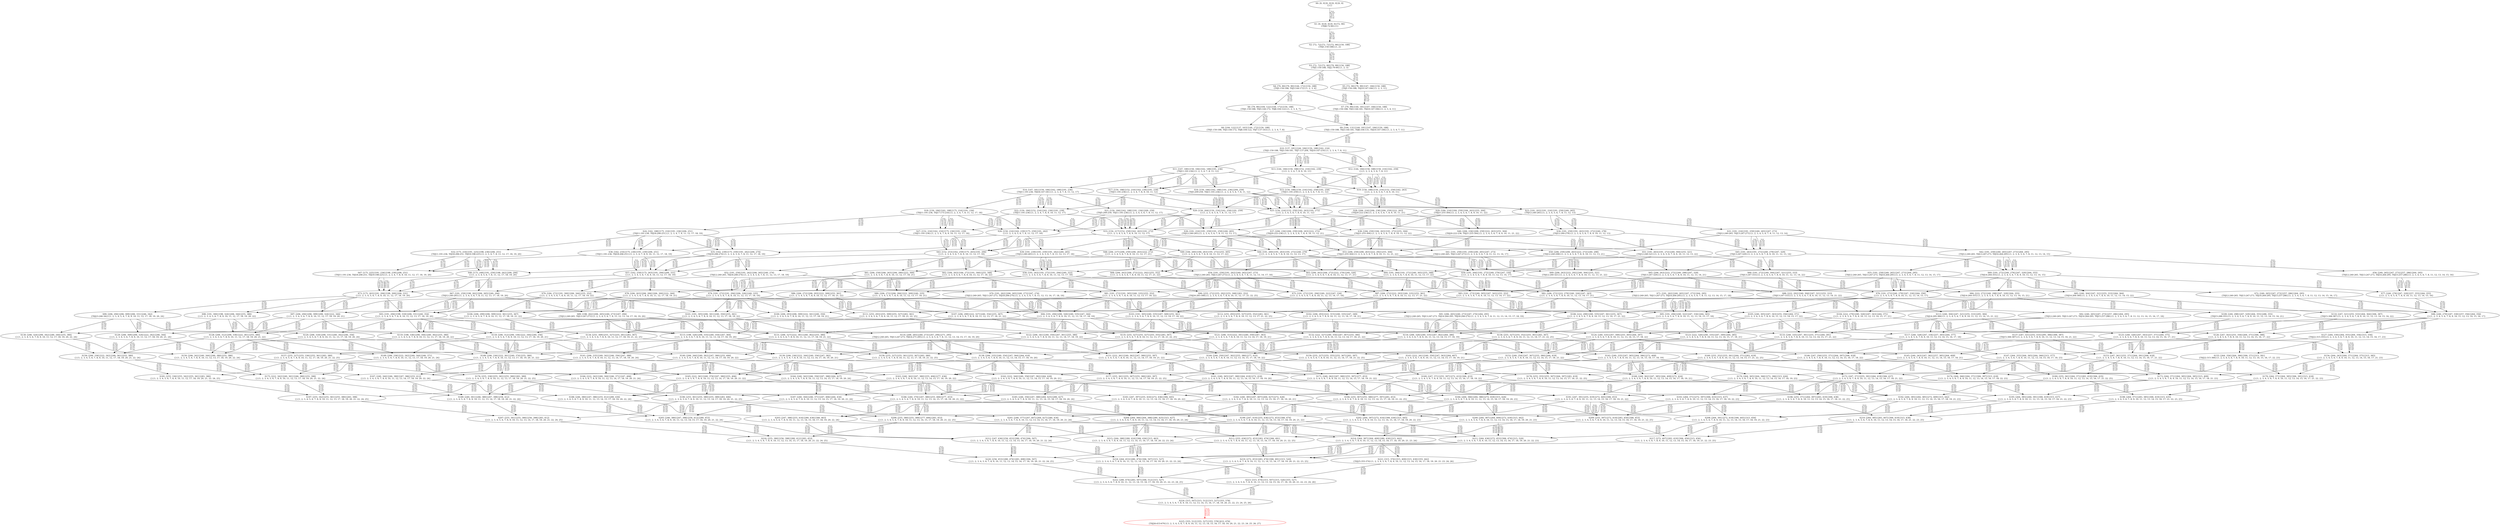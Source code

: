 digraph {
	S0[label="S0: [0, 0] [0, 0] [0, 0] [0, 0] \n{}{}"];
	S1[label="S1: [0, 0] [0, 0] [0, 0] [72, 90] \n{T0J0:72-90}{1}"];
	S2[label="S2: [72, 72] [72, 72] [72, 90] [150, 188] \n{T0J1:150-188}{1, 2}"];
	S3[label="S3: [72, 72] [72, 90] [79, 99] [150, 188] \n{T0J1:150-188, T0J2:79-99}{1, 2, 3}"];
	S4[label="S4: [79, 90] [79, 90] [144, 172] [150, 188] \n{T0J1:150-188, T0J3:144-172}{1, 2, 3, 4}"];
	S5[label="S5: [72, 90] [79, 99] [147, 184] [150, 188] \n{T0J1:150-188, T0J10:147-184}{1, 2, 3, 11}"];
	S6[label="S6: [79, 90] [104, 122] [144, 172] [150, 188] \n{T0J1:150-188, T0J3:144-172, T0J6:104-122}{1, 2, 3, 4, 7}"];
	S7[label="S7: [79, 99] [144, 181] [147, 184] [150, 188] \n{T0J1:150-188, T0J3:144-181, T0J10:147-184}{1, 2, 3, 4, 11}"];
	S8[label="S8: [104, 122] [137, 163] [144, 172] [150, 188] \n{T0J1:150-188, T0J3:144-172, T0J6:104-122, T0J7:137-163}{1, 2, 3, 4, 7, 8}"];
	S9[label="S9: [104, 131] [144, 181] [147, 184] [150, 188] \n{T0J1:150-188, T0J3:144-181, T0J6:104-131, T0J10:147-184}{1, 2, 3, 4, 7, 11}"];
	S10[label="S10: [137, 181] [144, 184] [150, 188] [162, 216] \n{T0J1:150-188, T0J3:144-181, T0J7:137-204, T0J10:147-216}{1, 2, 3, 4, 7, 8, 11}"];
	S11[label="S11: [147, 180] [150, 184] [162, 188] [191, 236] \n{T0J11:191-236}{1, 2, 3, 4, 7, 8, 11, 12}"];
	S12[label="S12: [144, 184] [150, 188] [150, 216] [162, 259] \n{}{1, 2, 3, 4, 5, 6, 7, 8, 11}"];
	S13[label="S13: [144, 184] [150, 188] [152, 216] [162, 239] \n{}{1, 2, 3, 4, 7, 8, 9, 10, 11}"];
	S14[label="S14: [147, 181] [150, 184] [162, 188] [191, 236] \n{T0J11:191-236, T0J16:147-181}{1, 2, 3, 4, 7, 8, 11, 12, 17}"];
	S15[label="S15: [150, 188] [150, 216] [162, 259] [191, 259] \n{T0J11:191-259}{1, 2, 3, 4, 5, 6, 7, 8, 11, 12}"];
	S16[label="S16: [150, 184] [162, 188] [191, 236] [209, 259] \n{T0J5:209-259, T0J11:191-236}{1, 2, 3, 4, 5, 6, 7, 8, 11, 12}"];
	S17[label="S17: [150, 188] [152, 216] [162, 236] [191, 239] \n{T0J11:191-236}{1, 2, 3, 4, 7, 8, 9, 10, 11, 12}"];
	S18[label="S18: [150, 184] [162, 188] [175, 216] [191, 236] \n{T0J11:191-236, T0J17:175-216}{1, 2, 3, 4, 7, 8, 11, 12, 17, 18}"];
	S19[label="S19: [150, 188] [150, 216] [152, 259] [162, 263] \n{}{1, 2, 3, 4, 5, 6, 7, 8, 9, 10, 11}"];
	S20[label="S20: [150, 204] [150, 216] [162, 259] [191, 259] \n{}{1, 2, 3, 4, 5, 6, 7, 8, 11, 12, 17}"];
	S21[label="S21: [150, 184] [162, 188] [191, 236] [209, 259] \n{T0J5:209-259, T0J11:191-236}{1, 2, 3, 4, 5, 6, 7, 8, 11, 12, 17}"];
	S22[label="S22: [150, 184] [152, 216] [162, 236] [191, 239] \n{T0J11:191-236}{1, 2, 3, 4, 7, 8, 9, 10, 11, 12, 17}"];
	S23[label="S23: [191, 203] [191, 216] [191, 259] [240, 265] \n{T0J12:240-265}{1, 2, 3, 4, 5, 6, 7, 8, 11, 12, 13}"];
	S24[label="S24: [162, 188] [175, 216] [191, 236] [206, 251] \n{T0J11:191-236, T0J18:206-251}{1, 2, 3, 4, 7, 8, 11, 12, 17, 18, 19}"];
	S25[label="S25: [150, 216] [152, 259] [162, 263] [191, 272] \n{}{1, 2, 3, 4, 5, 6, 7, 8, 9, 10, 11, 12}"];
	S26[label="S26: [150, 216] [162, 239] [175, 259] [191, 262] \n{}{1, 2, 3, 4, 5, 6, 7, 8, 11, 12, 17, 18}"];
	S27[label="S27: [152, 216] [162, 216] [175, 236] [191, 239] \n{T0J11:191-236}{1, 2, 3, 4, 7, 8, 9, 10, 11, 12, 17, 18}"];
	S28[label="S28: [206, 216] [206, 236] [206, 259] [222, 263] \n{T0J20:222-236}{1, 2, 3, 4, 5, 6, 7, 8, 9, 10, 11, 21}"];
	S29[label="S29: [184, 216] [184, 259] [184, 263] [255, 304] \n{T0J21:255-304}{1, 2, 3, 4, 5, 6, 7, 8, 9, 10, 11, 22}"];
	S30[label="S30: [191, 216] [191, 259] [191, 259] [240, 265] \n{T0J12:240-265}{1, 2, 3, 4, 5, 6, 7, 8, 11, 12, 13, 17}"];
	S31[label="S31: [191, 216] [191, 259] [240, 265] [247, 273] \n{T0J12:240-265, T0J13:247-273}{1, 2, 3, 4, 5, 6, 7, 8, 11, 12, 13, 14}"];
	S32[label="S32: [175, 216] [191, 225] [198, 236] [206, 251] \n{T0J11:191-236, T0J18:206-251, T0J19:198-225}{1, 2, 3, 4, 7, 8, 11, 12, 17, 18, 19, 20}"];
	S33[label="S33: [150, 217] [152, 259] [162, 263] [191, 272] \n{}{1, 2, 3, 4, 5, 6, 7, 8, 9, 10, 11, 12, 17}"];
	S34[label="S34: [191, 259] [191, 263] [191, 272] [240, 278] \n{T0J12:240-278}{1, 2, 3, 4, 5, 6, 7, 8, 9, 10, 11, 12, 13}"];
	S35[label="S35: [162, 239] [175, 259] [191, 262] [206, 274] \n{T0J18:206-274}{1, 2, 3, 4, 5, 6, 7, 8, 11, 12, 17, 18, 19}"];
	S36[label="S36: [162, 216] [175, 236] [191, 239] [206, 251] \n{T0J11:191-236, T0J18:206-251}{1, 2, 3, 4, 7, 8, 9, 10, 11, 12, 17, 18, 19}"];
	S37[label="S37: [206, 236] [206, 259] [206, 263] [222, 272] \n{T0J20:222-236}{1, 2, 3, 4, 5, 6, 7, 8, 9, 10, 11, 12, 21}"];
	S38[label="S38: [184, 259] [184, 263] [191, 272] [255, 304] \n{T0J21:255-304}{1, 2, 3, 4, 5, 6, 7, 8, 9, 10, 11, 12, 22}"];
	S39[label="S39: [191, 239] [191, 259] [191, 262] [240, 265] \n{T0J12:240-265}{1, 2, 3, 4, 5, 6, 7, 8, 11, 12, 13, 17, 18}"];
	S40[label="S40: [206, 236] [206, 259] [222, 263] [255, 304] \n{T0J20:222-236, T0J21:255-304}{1, 2, 3, 4, 5, 6, 7, 8, 9, 10, 11, 21, 22}"];
	S41[label="S41: [191, 259] [191, 259] [240, 265] [247, 273] \n{T0J12:240-265, T0J13:247-273}{1, 2, 3, 4, 5, 6, 7, 8, 11, 12, 13, 14, 17}"];
	S42[label="S42: [191, 259] [240, 265] [247, 273] [264, 295] \n{T0J12:240-265, T0J13:247-273, T0J14:264-295}{1, 2, 3, 4, 5, 6, 7, 8, 11, 12, 13, 14, 15}"];
	S43[label="S43: [152, 253] [162, 259] [175, 263] [191, 294] \n{}{1, 2, 3, 4, 5, 6, 7, 8, 9, 10, 11, 12, 17, 18}"];
	S44[label="S44: [191, 260] [191, 263] [191, 272] [240, 279] \n{}{1, 2, 3, 4, 5, 6, 7, 8, 9, 10, 11, 12, 13, 17}"];
	S45[label="S45: [191, 263] [191, 272] [240, 278] [247, 329] \n{T0J13:247-329}{1, 2, 3, 4, 5, 6, 7, 8, 9, 10, 11, 12, 13, 14}"];
	S46[label="S46: [175, 248] [191, 259] [198, 262] [206, 294] \n{}{1, 2, 3, 4, 5, 6, 7, 8, 11, 12, 17, 18, 19, 20}"];
	S47[label="S47: [175, 225] [191, 236] [198, 239] [206, 251] \n{T0J11:191-236, T0J18:206-251, T0J19:198-225}{1, 2, 3, 4, 7, 8, 9, 10, 11, 12, 17, 18, 19, 20}"];
	S48[label="S48: [206, 237] [206, 259] [206, 263] [222, 272] \n{}{1, 2, 3, 4, 5, 6, 7, 8, 9, 10, 11, 12, 17, 21}"];
	S49[label="S49: [184, 260] [184, 263] [191, 272] [255, 305] \n{}{1, 2, 3, 4, 5, 6, 7, 8, 9, 10, 11, 12, 17, 22}"];
	S50[label="S50: [206, 259] [206, 263] [222, 272] [240, 298] \n{T0J12:240-298}{1, 2, 3, 4, 5, 6, 7, 8, 9, 10, 11, 12, 13, 21}"];
	S51[label="S51: [191, 263] [191, 272] [240, 304] [255, 321] \n{T0J12:240-321}{1, 2, 3, 4, 5, 6, 7, 8, 9, 10, 11, 12, 13, 22}"];
	S52[label="S52: [191, 259] [191, 262] [206, 265] [240, 274] \n{T0J12:240-265, T0J18:206-274}{1, 2, 3, 4, 5, 6, 7, 8, 11, 12, 13, 17, 18, 19}"];
	S53[label="S53: [206, 259] [206, 263] [222, 292] [255, 304] \n{T0J21:255-304}{1, 2, 3, 4, 5, 6, 7, 8, 9, 10, 11, 12, 21, 22}"];
	S54[label="S54: [191, 259] [191, 262] [240, 265] [247, 273] \n{T0J12:240-265, T0J13:247-273}{1, 2, 3, 4, 5, 6, 7, 8, 11, 12, 13, 14, 17, 18}"];
	S55[label="S55: [191, 259] [240, 265] [247, 273] [264, 295] \n{T0J12:240-265, T0J13:247-273, T0J14:264-295}{1, 2, 3, 4, 5, 6, 7, 8, 11, 12, 13, 14, 15, 17}"];
	S56[label="S56: [240, 265] [247, 273] [257, 286] [264, 295] \n{T0J12:240-265, T0J13:247-273, T0J14:264-295, T0J15:257-286}{1, 2, 3, 4, 5, 6, 7, 8, 11, 12, 13, 14, 15, 16}"];
	S57[label="S57: [162, 259] [175, 263] [191, 294] [206, 331] \n{}{1, 2, 3, 4, 5, 6, 7, 8, 9, 10, 11, 12, 17, 18, 19}"];
	S58[label="S58: [191, 263] [191, 272] [191, 294] [240, 322] \n{}{1, 2, 3, 4, 5, 6, 7, 8, 9, 10, 11, 12, 13, 17, 18}"];
	S59[label="S59: [191, 264] [191, 272] [240, 279] [247, 330] \n{}{1, 2, 3, 4, 5, 6, 7, 8, 9, 10, 11, 12, 13, 14, 17}"];
	S60[label="S60: [191, 272] [240, 278] [247, 329] [264, 355] \n{T0J14:264-355}{1, 2, 3, 4, 5, 6, 7, 8, 9, 10, 11, 12, 13, 14, 15}"];
	S61[label="S61: [206, 259] [206, 263] [206, 280] [222, 300] \n{}{1, 2, 3, 4, 5, 6, 7, 8, 9, 10, 11, 12, 17, 18, 21}"];
	S62[label="S62: [184, 263] [184, 272] [191, 300] [255, 348] \n{}{1, 2, 3, 4, 5, 6, 7, 8, 9, 10, 11, 12, 17, 18, 22}"];
	S63[label="S63: [206, 263] [206, 272] [222, 279] [240, 326] \n{}{1, 2, 3, 4, 5, 6, 7, 8, 9, 10, 11, 12, 13, 17, 21}"];
	S64[label="S64: [191, 264] [191, 272] [240, 305] [255, 348] \n{}{1, 2, 3, 4, 5, 6, 7, 8, 9, 10, 11, 12, 13, 17, 22}"];
	S65[label="S65: [206, 263] [222, 272] [240, 298] [247, 329] \n{T0J13:247-329}{1, 2, 3, 4, 5, 6, 7, 8, 9, 10, 11, 12, 13, 14, 21}"];
	S66[label="S66: [191, 272] [240, 304] [247, 321] [255, 333] \n{T0J13:247-333}{1, 2, 3, 4, 5, 6, 7, 8, 9, 10, 11, 12, 13, 14, 22}"];
	S67[label="S67: [191, 259] [198, 262] [206, 265] [240, 294] \n{T0J12:240-265}{1, 2, 3, 4, 5, 6, 7, 8, 11, 12, 13, 17, 18, 19, 20}"];
	S68[label="S68: [206, 263] [206, 272] [222, 292] [255, 352] \n{}{1, 2, 3, 4, 5, 6, 7, 8, 9, 10, 11, 12, 17, 21, 22}"];
	S69[label="S69: [206, 263] [222, 292] [240, 304] [255, 321] \n{T0J12:240-321}{1, 2, 3, 4, 5, 6, 7, 8, 9, 10, 11, 12, 13, 21, 22}"];
	S70[label="S70: [191, 262] [206, 265] [240, 273] [247, 274] \n{T0J12:240-265, T0J13:247-273, T0J18:206-274}{1, 2, 3, 4, 5, 6, 7, 8, 11, 12, 13, 14, 17, 18, 19}"];
	S71[label="S71: [191, 262] [240, 265] [247, 273] [264, 295] \n{T0J12:240-265, T0J13:247-273, T0J14:264-295}{1, 2, 3, 4, 5, 6, 7, 8, 11, 12, 13, 14, 15, 17, 18}"];
	S72[label="S72: [240, 265] [247, 273] [257, 286] [264, 295] \n{T0J12:240-265, T0J13:247-273, T0J14:264-295, T0J15:257-286}{1, 2, 3, 4, 5, 6, 7, 8, 11, 12, 13, 14, 15, 16, 17}"];
	S73[label="S73: [175, 263] [191, 294] [198, 309] [206, 331] \n{}{1, 2, 3, 4, 5, 6, 7, 8, 9, 10, 11, 12, 17, 18, 19, 20}"];
	S74[label="S74: [191, 272] [191, 294] [206, 326] [240, 335] \n{}{1, 2, 3, 4, 5, 6, 7, 8, 9, 10, 11, 12, 13, 17, 18, 19}"];
	S75[label="S75: [191, 272] [191, 294] [240, 322] [247, 334] \n{}{1, 2, 3, 4, 5, 6, 7, 8, 9, 10, 11, 12, 13, 14, 17, 18}"];
	S76[label="S76: [191, 273] [240, 279] [247, 330] [264, 356] \n{}{1, 2, 3, 4, 5, 6, 7, 8, 9, 10, 11, 12, 13, 14, 15, 17}"];
	S77[label="S77: [240, 278] [247, 329] [257, 355] [264, 355] \n{}{1, 2, 3, 4, 5, 6, 7, 8, 9, 10, 11, 12, 13, 14, 15, 16}"];
	S78[label="S78: [206, 263] [206, 284] [206, 300] [222, 344] \n{}{1, 2, 3, 4, 5, 6, 7, 8, 9, 10, 11, 12, 17, 18, 19, 21}"];
	S79[label="S79: [184, 272] [191, 300] [206, 344] [255, 352] \n{}{1, 2, 3, 4, 5, 6, 7, 8, 9, 10, 11, 12, 17, 18, 19, 22}"];
	S80[label="S80: [206, 272] [206, 284] [222, 309] [240, 335] \n{}{1, 2, 3, 4, 5, 6, 7, 8, 9, 10, 11, 12, 13, 17, 18, 21}"];
	S81[label="S81: [191, 272] [191, 305] [240, 335] [255, 352] \n{}{1, 2, 3, 4, 5, 6, 7, 8, 9, 10, 11, 12, 13, 17, 18, 22}"];
	S82[label="S82: [206, 272] [222, 279] [240, 326] [247, 343] \n{}{1, 2, 3, 4, 5, 6, 7, 8, 9, 10, 11, 12, 13, 14, 17, 21}"];
	S83[label="S83: [191, 273] [240, 305] [247, 343] [255, 352] \n{}{1, 2, 3, 4, 5, 6, 7, 8, 9, 10, 11, 12, 13, 14, 17, 22}"];
	S84[label="S84: [222, 272] [240, 298] [247, 329] [264, 355] \n{T0J14:264-355}{1, 2, 3, 4, 5, 6, 7, 8, 9, 10, 11, 12, 13, 14, 15, 21}"];
	S85[label="S85: [240, 304] [247, 321] [255, 333] [264, 364] \n{T0J14:264-364}{1, 2, 3, 4, 5, 6, 7, 8, 9, 10, 11, 12, 13, 14, 15, 22}"];
	S86[label="S86: [206, 272] [206, 293] [222, 309] [255, 361] \n{}{1, 2, 3, 4, 5, 6, 7, 8, 9, 10, 11, 12, 17, 18, 21, 22}"];
	S87[label="S87: [206, 272] [222, 293] [240, 335] [255, 361] \n{}{1, 2, 3, 4, 5, 6, 7, 8, 9, 10, 11, 12, 13, 17, 21, 22}"];
	S88[label="S88: [222, 292] [240, 304] [247, 321] [255, 333] \n{T0J13:247-333}{1, 2, 3, 4, 5, 6, 7, 8, 9, 10, 11, 12, 13, 14, 21, 22}"];
	S89[label="S89: [198, 262] [206, 265] [240, 273] [247, 294] \n{T0J12:240-265, T0J13:247-273}{1, 2, 3, 4, 5, 6, 7, 8, 11, 12, 13, 14, 17, 18, 19, 20}"];
	S90[label="S90: [255, 272] [255, 292] [255, 308] [283, 352] \n{T0J24:283-308}{1, 2, 3, 4, 5, 6, 7, 8, 9, 10, 11, 12, 17, 21, 22, 25}"];
	S91[label="S91: [206, 265] [240, 273] [247, 274] [264, 295] \n{T0J12:240-265, T0J13:247-273, T0J14:264-295, T0J18:206-274}{1, 2, 3, 4, 5, 6, 7, 8, 11, 12, 13, 14, 15, 17, 18, 19}"];
	S92[label="S92: [240, 265] [247, 273] [257, 286] [264, 295] \n{T0J12:240-265, T0J13:247-273, T0J14:264-295, T0J15:257-286}{1, 2, 3, 4, 5, 6, 7, 8, 11, 12, 13, 14, 15, 16, 17, 18}"];
	S93[label="S93: [191, 294] [198, 318] [206, 331] [240, 354] \n{}{1, 2, 3, 4, 5, 6, 7, 8, 9, 10, 11, 12, 13, 17, 18, 19, 20}"];
	S94[label="S94: [191, 294] [206, 326] [240, 335] [247, 344] \n{}{1, 2, 3, 4, 5, 6, 7, 8, 9, 10, 11, 12, 13, 14, 17, 18, 19}"];
	S95[label="S95: [191, 294] [240, 322] [247, 334] [264, 365] \n{}{1, 2, 3, 4, 5, 6, 7, 8, 9, 10, 11, 12, 13, 14, 15, 17, 18}"];
	S96[label="S96: [240, 279] [247, 330] [257, 356] [264, 356] \n{}{1, 2, 3, 4, 5, 6, 7, 8, 9, 10, 11, 12, 13, 14, 15, 16, 17}"];
	S97[label="S97: [206, 294] [206, 309] [206, 324] [222, 344] \n{}{1, 2, 3, 4, 5, 6, 7, 8, 9, 10, 11, 12, 17, 18, 19, 20, 21}"];
	S98[label="S98: [191, 300] [198, 324] [206, 344] [255, 380] \n{}{1, 2, 3, 4, 5, 6, 7, 8, 9, 10, 11, 12, 17, 18, 19, 20, 22}"];
	S99[label="S99: [206, 294] [206, 309] [206, 331] [246, 342] \n{T0J23:246-342}{1, 2, 3, 4, 5, 6, 7, 8, 9, 10, 11, 12, 17, 18, 19, 20, 24}"];
	S100[label="S100: [206, 293] [206, 309] [222, 341] [240, 350] \n{}{1, 2, 3, 4, 5, 6, 7, 8, 9, 10, 11, 12, 13, 17, 18, 19, 21}"];
	S101[label="S101: [191, 305] [206, 341] [240, 350] [255, 361] \n{}{1, 2, 3, 4, 5, 6, 7, 8, 9, 10, 11, 12, 13, 17, 18, 19, 22}"];
	S102[label="S102: [206, 293] [222, 315] [240, 335] [247, 349] \n{}{1, 2, 3, 4, 5, 6, 7, 8, 9, 10, 11, 12, 13, 14, 17, 18, 21}"];
	S103[label="S103: [191, 305] [240, 335] [247, 349] [255, 361] \n{}{1, 2, 3, 4, 5, 6, 7, 8, 9, 10, 11, 12, 13, 14, 17, 18, 22}"];
	S104[label="S104: [222, 279] [240, 326] [247, 343] [264, 371] \n{}{1, 2, 3, 4, 5, 6, 7, 8, 9, 10, 11, 12, 13, 14, 15, 17, 21}"];
	S105[label="S105: [240, 305] [247, 343] [255, 356] [264, 371] \n{}{1, 2, 3, 4, 5, 6, 7, 8, 9, 10, 11, 12, 13, 14, 15, 17, 22}"];
	S106[label="S106: [206, 299] [206, 309] [222, 361] [255, 367] \n{}{1, 2, 3, 4, 5, 6, 7, 8, 9, 10, 11, 12, 17, 18, 19, 21, 22}"];
	S107[label="S107: [206, 299] [222, 327] [240, 354] [255, 367] \n{}{1, 2, 3, 4, 5, 6, 7, 8, 9, 10, 11, 12, 13, 17, 18, 21, 22}"];
	S108[label="S108: [222, 299] [240, 335] [247, 361] [255, 367] \n{}{1, 2, 3, 4, 5, 6, 7, 8, 9, 10, 11, 12, 13, 14, 17, 21, 22}"];
	S109[label="S109: [240, 298] [247, 329] [264, 355] [288, 355] \n{T0J15:288-355}{1, 2, 3, 4, 5, 6, 7, 8, 9, 10, 11, 12, 13, 14, 15, 16, 21}"];
	S110[label="S110: [247, 321] [255, 333] [264, 364] [306, 387] \n{T0J15:306-387}{1, 2, 3, 4, 5, 6, 7, 8, 9, 10, 11, 12, 13, 14, 15, 16, 22}"];
	S111[label="S111: [255, 293] [255, 309] [255, 327] [283, 361] \n{}{1, 2, 3, 4, 5, 6, 7, 8, 9, 10, 11, 12, 17, 18, 21, 22, 25}"];
	S112[label="S112: [255, 293] [255, 327] [255, 352] [283, 361] \n{}{1, 2, 3, 4, 5, 6, 7, 8, 9, 10, 11, 12, 13, 17, 21, 22, 25}"];
	S113[label="S113: [240, 304] [247, 321] [255, 333] [295, 384] \n{T0J14:295-384}{1, 2, 3, 4, 5, 6, 7, 8, 9, 10, 11, 12, 13, 14, 15, 21, 22}"];
	S114[label="S114: [206, 265] [240, 273] [247, 294] [271, 295] \n{T0J12:240-265, T0J13:247-273, T0J14:271-295}{1, 2, 3, 4, 5, 6, 7, 8, 11, 12, 13, 14, 15, 17, 18, 19, 20}"];
	S115[label="S115: [198, 326] [206, 335] [240, 354] [247, 364] \n{}{1, 2, 3, 4, 5, 6, 7, 8, 9, 10, 11, 12, 13, 14, 17, 18, 19, 20}"];
	S116[label="S116: [206, 326] [240, 335] [247, 362] [264, 386] \n{}{1, 2, 3, 4, 5, 6, 7, 8, 9, 10, 11, 12, 13, 14, 15, 17, 18, 19}"];
	S117[label="S117: [240, 328] [247, 334] [257, 365] [264, 377] \n{}{1, 2, 3, 4, 5, 6, 7, 8, 9, 10, 11, 12, 13, 14, 15, 16, 17, 18}"];
	S118[label="S118: [206, 312] [206, 336] [222, 344] [240, 356] \n{}{1, 2, 3, 4, 5, 6, 7, 8, 9, 10, 11, 12, 13, 17, 18, 19, 20, 21}"];
	S119[label="S119: [198, 336] [206, 344] [240, 362] [255, 380] \n{}{1, 2, 3, 4, 5, 6, 7, 8, 9, 10, 11, 12, 13, 17, 18, 19, 20, 22}"];
	S120[label="S120: [206, 318] [206, 331] [240, 342] [246, 356] \n{}{1, 2, 3, 4, 5, 6, 7, 8, 9, 10, 11, 12, 13, 17, 18, 19, 20, 24}"];
	S121[label="S121: [206, 315] [222, 341] [240, 350] [247, 363] \n{}{1, 2, 3, 4, 5, 6, 7, 8, 9, 10, 11, 12, 13, 14, 17, 18, 19, 21}"];
	S122[label="S122: [206, 341] [240, 350] [247, 361] [255, 380] \n{}{1, 2, 3, 4, 5, 6, 7, 8, 9, 10, 11, 12, 13, 14, 17, 18, 19, 22}"];
	S123[label="S123: [222, 326] [240, 335] [247, 349] [264, 385] \n{}{1, 2, 3, 4, 5, 6, 7, 8, 9, 10, 11, 12, 13, 14, 15, 17, 18, 21}"];
	S124[label="S124: [240, 335] [247, 349] [255, 365] [264, 397] \n{}{1, 2, 3, 4, 5, 6, 7, 8, 9, 10, 11, 12, 13, 14, 15, 17, 18, 22}"];
	S125[label="S125: [240, 326] [247, 343] [257, 371] [264, 375] \n{}{1, 2, 3, 4, 5, 6, 7, 8, 9, 10, 11, 12, 13, 14, 15, 16, 17, 21}"];
	S126[label="S126: [247, 343] [255, 356] [264, 371] [306, 388] \n{}{1, 2, 3, 4, 5, 6, 7, 8, 9, 10, 11, 12, 13, 14, 15, 16, 17, 22}"];
	S127[label="S127: [264, 330] [264, 355] [264, 356] [315, 356] \n{T0J22:315-355}{1, 2, 3, 4, 5, 6, 7, 8, 9, 10, 11, 12, 13, 14, 15, 16, 17, 23}"];
	S128[label="S128: [206, 312] [206, 336] [222, 361] [255, 380] \n{}{1, 2, 3, 4, 5, 6, 7, 8, 9, 10, 11, 12, 17, 18, 19, 20, 21, 22}"];
	S129[label="S129: [206, 309] [206, 324] [222, 342] [246, 344] \n{}{1, 2, 3, 4, 5, 6, 7, 8, 9, 10, 11, 12, 17, 18, 19, 20, 21, 24}"];
	S130[label="S130: [206, 324] [206, 342] [246, 344] [255, 380] \n{}{1, 2, 3, 4, 5, 6, 7, 8, 9, 10, 11, 12, 17, 18, 19, 20, 22, 24}"];
	S131[label="S131: [206, 327] [222, 361] [240, 362] [255, 380] \n{}{1, 2, 3, 4, 5, 6, 7, 8, 9, 10, 11, 12, 13, 17, 18, 19, 21, 22}"];
	S132[label="S132: [222, 327] [240, 354] [247, 367] [255, 380] \n{}{1, 2, 3, 4, 5, 6, 7, 8, 9, 10, 11, 12, 13, 14, 17, 18, 21, 22}"];
	S133[label="S133: [240, 335] [247, 361] [255, 371] [264, 391] \n{}{1, 2, 3, 4, 5, 6, 7, 8, 9, 10, 11, 12, 13, 14, 15, 17, 21, 22}"];
	S134[label="S134: [255, 309] [255, 327] [255, 361] [283, 367] \n{}{1, 2, 3, 4, 5, 6, 7, 8, 9, 10, 11, 12, 17, 18, 19, 21, 22, 25}"];
	S135[label="S135: [255, 327] [255, 327] [255, 355] [283, 367] \n{}{1, 2, 3, 4, 5, 6, 7, 8, 9, 10, 11, 12, 13, 17, 18, 21, 22, 25}"];
	S136[label="S136: [255, 327] [255, 352] [255, 361] [283, 367] \n{}{1, 2, 3, 4, 5, 6, 7, 8, 9, 10, 11, 12, 13, 14, 17, 21, 22, 25}"];
	S137[label="S137: [247, 321] [255, 333] [295, 384] [306, 387] \n{T0J15:306-387}{1, 2, 3, 4, 5, 6, 7, 8, 9, 10, 11, 12, 13, 14, 15, 16, 21, 22}"];
	S138[label="S138: [206, 335] [240, 354] [247, 364] [264, 418] \n{}{1, 2, 3, 4, 5, 6, 7, 8, 9, 10, 11, 12, 13, 14, 15, 17, 18, 19, 20}"];
	S139[label="S139: [206, 336] [222, 344] [240, 356] [247, 382] \n{}{1, 2, 3, 4, 5, 6, 7, 8, 9, 10, 11, 12, 13, 14, 17, 18, 19, 20, 21}"];
	S140[label="S140: [206, 344] [240, 362] [247, 380] [255, 406] \n{}{1, 2, 3, 4, 5, 6, 7, 8, 9, 10, 11, 12, 13, 14, 17, 18, 19, 20, 22}"];
	S141[label="S141: [206, 335] [240, 342] [246, 356] [247, 388] \n{}{1, 2, 3, 4, 5, 6, 7, 8, 9, 10, 11, 12, 13, 14, 17, 18, 19, 20, 24}"];
	S142[label="S142: [240, 335] [247, 365] [264, 386] [272, 409] \n{}{1, 2, 3, 4, 5, 6, 7, 8, 9, 10, 11, 12, 13, 14, 15, 16, 17, 18, 19}"];
	S143[label="S143: [222, 341] [240, 350] [247, 363] [264, 407] \n{}{1, 2, 3, 4, 5, 6, 7, 8, 9, 10, 11, 12, 13, 14, 15, 17, 18, 19, 21}"];
	S144[label="S144: [240, 350] [247, 362] [255, 380] [277, 433] \n{}{1, 2, 3, 4, 5, 6, 7, 8, 9, 10, 11, 12, 13, 14, 15, 17, 18, 19, 22}"];
	S145[label="S145: [240, 343] [247, 362] [257, 385] [264, 409] \n{}{1, 2, 3, 4, 5, 6, 7, 8, 9, 10, 11, 12, 13, 14, 15, 16, 17, 18, 21}"];
	S146[label="S146: [247, 356] [255, 371] [264, 397] [306, 418] \n{}{1, 2, 3, 4, 5, 6, 7, 8, 9, 10, 11, 12, 13, 14, 15, 16, 17, 18, 22}"];
	S147[label="S147: [264, 355] [264, 365] [264, 366] [315, 377] \n{}{1, 2, 3, 4, 5, 6, 7, 8, 9, 10, 11, 12, 13, 14, 15, 16, 17, 18, 23}"];
	S148[label="S148: [206, 336] [222, 361] [240, 374] [255, 380] \n{}{1, 2, 3, 4, 5, 6, 7, 8, 9, 10, 11, 12, 13, 17, 18, 19, 20, 21, 22}"];
	S149[label="S149: [206, 336] [222, 342] [240, 344] [246, 371] \n{}{1, 2, 3, 4, 5, 6, 7, 8, 9, 10, 11, 12, 13, 17, 18, 19, 20, 21, 24}"];
	S150[label="S150: [206, 342] [240, 344] [246, 380] [255, 386] \n{}{1, 2, 3, 4, 5, 6, 7, 8, 9, 10, 11, 12, 13, 17, 18, 19, 20, 22, 24}"];
	S151[label="S151: [222, 361] [240, 362] [247, 380] [255, 397] \n{}{1, 2, 3, 4, 5, 6, 7, 8, 9, 10, 11, 12, 13, 14, 17, 18, 19, 21, 22}"];
	S152[label="S152: [240, 354] [247, 367] [255, 380] [264, 419] \n{}{1, 2, 3, 4, 5, 6, 7, 8, 9, 10, 11, 12, 13, 14, 15, 17, 18, 21, 22}"];
	S153[label="S153: [247, 361] [255, 371] [264, 391] [306, 418] \n{}{1, 2, 3, 4, 5, 6, 7, 8, 9, 10, 11, 12, 13, 14, 15, 16, 17, 21, 22}"];
	S154[label="S154: [264, 343] [264, 371] [264, 375] [315, 385] \n{}{1, 2, 3, 4, 5, 6, 7, 8, 9, 10, 11, 12, 13, 14, 15, 16, 17, 21, 23}"];
	S155[label="S155: [264, 356] [264, 366] [306, 371] [315, 391] \n{T0J22:315-366}{1, 2, 3, 4, 5, 6, 7, 8, 9, 10, 11, 12, 13, 14, 15, 16, 17, 22, 23}"];
	S156[label="S156: [206, 336] [222, 342] [246, 361] [255, 380] \n{}{1, 2, 3, 4, 5, 6, 7, 8, 9, 10, 11, 12, 17, 18, 19, 20, 21, 22, 24}"];
	S157[label="S157: [255, 327] [255, 336] [255, 361] [283, 380] \n{}{1, 2, 3, 4, 5, 6, 7, 8, 9, 10, 11, 12, 17, 18, 19, 20, 21, 22, 25}"];
	S158[label="S158: [255, 327] [255, 361] [255, 367] [283, 380] \n{}{1, 2, 3, 4, 5, 6, 7, 8, 9, 10, 11, 12, 13, 17, 18, 19, 21, 22, 25}"];
	S159[label="S159: [255, 327] [255, 355] [255, 367] [283, 397] \n{}{1, 2, 3, 4, 5, 6, 7, 8, 9, 10, 11, 12, 13, 14, 17, 18, 21, 22, 25}"];
	S160[label="S160: [255, 352] [255, 361] [264, 371] [283, 419] \n{}{1, 2, 3, 4, 5, 6, 7, 8, 9, 10, 11, 12, 13, 14, 15, 17, 21, 22, 25}"];
	S161[label="S161: [240, 365] [247, 380] [264, 418] [272, 418] \n{}{1, 2, 3, 4, 5, 6, 7, 8, 9, 10, 11, 12, 13, 14, 15, 16, 17, 18, 19, 20}"];
	S162[label="S162: [222, 344] [240, 356] [247, 382] [264, 428] \n{}{1, 2, 3, 4, 5, 6, 7, 8, 9, 10, 11, 12, 13, 14, 15, 17, 18, 19, 20, 21}"];
	S163[label="S163: [240, 362] [247, 380] [255, 406] [277, 436] \n{}{1, 2, 3, 4, 5, 6, 7, 8, 9, 10, 11, 12, 13, 14, 15, 17, 18, 19, 20, 22}"];
	S164[label="S164: [240, 342] [246, 356] [247, 388] [264, 427] \n{}{1, 2, 3, 4, 5, 6, 7, 8, 9, 10, 11, 12, 13, 14, 15, 17, 18, 19, 20, 24}"];
	S165[label="S165: [222, 361] [240, 374] [247, 380] [255, 406] \n{}{1, 2, 3, 4, 5, 6, 7, 8, 9, 10, 11, 12, 13, 14, 17, 18, 19, 20, 21, 22}"];
	S166[label="S166: [222, 342] [240, 344] [246, 371] [247, 406] \n{}{1, 2, 3, 4, 5, 6, 7, 8, 9, 10, 11, 12, 13, 14, 17, 18, 19, 20, 21, 24}"];
	S167[label="S167: [240, 344] [246, 380] [247, 386] [255, 412] \n{}{1, 2, 3, 4, 5, 6, 7, 8, 9, 10, 11, 12, 13, 14, 17, 18, 19, 20, 22, 24}"];
	S168[label="S168: [240, 362] [247, 385] [264, 409] [272, 424] \n{}{1, 2, 3, 4, 5, 6, 7, 8, 9, 10, 11, 12, 13, 14, 15, 16, 17, 18, 19, 21}"];
	S169[label="S169: [247, 371] [255, 397] [272, 433] [306, 433] \n{}{1, 2, 3, 4, 5, 6, 7, 8, 9, 10, 11, 12, 13, 14, 15, 16, 17, 18, 19, 22}"];
	S170[label="S170: [264, 365] [264, 366] [272, 386] [315, 426] \n{}{1, 2, 3, 4, 5, 6, 7, 8, 9, 10, 11, 12, 13, 14, 15, 16, 17, 18, 19, 23}"];
	S171[label="S171: [240, 362] [247, 380] [255, 397] [277, 453] \n{}{1, 2, 3, 4, 5, 6, 7, 8, 9, 10, 11, 12, 13, 14, 15, 17, 18, 19, 21, 22}"];
	S172[label="S172: [247, 371] [255, 391] [264, 419] [306, 437] \n{}{1, 2, 3, 4, 5, 6, 7, 8, 9, 10, 11, 12, 13, 14, 15, 16, 17, 18, 21, 22}"];
	S173[label="S173: [264, 371] [264, 385] [264, 385] [315, 409] \n{}{1, 2, 3, 4, 5, 6, 7, 8, 9, 10, 11, 12, 13, 14, 15, 16, 17, 18, 21, 23}"];
	S174[label="S174: [264, 366] [264, 371] [306, 397] [315, 418] \n{}{1, 2, 3, 4, 5, 6, 7, 8, 9, 10, 11, 12, 13, 14, 15, 16, 17, 18, 22, 23}"];
	S175[label="S175: [222, 342] [240, 361] [246, 380] [255, 398] \n{}{1, 2, 3, 4, 5, 6, 7, 8, 9, 10, 11, 12, 13, 17, 18, 19, 20, 21, 22, 24}"];
	S176[label="S176: [255, 336] [255, 361] [255, 380] [283, 389] \n{}{1, 2, 3, 4, 5, 6, 7, 8, 9, 10, 11, 12, 13, 17, 18, 19, 20, 21, 22, 25}"];
	S177[label="S177: [255, 361] [255, 367] [255, 380] [283, 397] \n{}{1, 2, 3, 4, 5, 6, 7, 8, 9, 10, 11, 12, 13, 14, 17, 18, 19, 21, 22, 25}"];
	S178[label="S178: [255, 355] [255, 367] [264, 397] [283, 419] \n{}{1, 2, 3, 4, 5, 6, 7, 8, 9, 10, 11, 12, 13, 14, 15, 17, 18, 21, 22, 25}"];
	S179[label="S179: [264, 371] [264, 385] [306, 391] [315, 418] \n{}{1, 2, 3, 4, 5, 6, 7, 8, 9, 10, 11, 12, 13, 14, 15, 16, 17, 21, 22, 23}"];
	S180[label="S180: [255, 361] [264, 371] [283, 419] [306, 435] \n{}{1, 2, 3, 4, 5, 6, 7, 8, 9, 10, 11, 12, 13, 14, 15, 16, 17, 21, 22, 25}"];
	S181[label="S181: [255, 336] [255, 342] [255, 361] [283, 380] \n{}{1, 2, 3, 4, 5, 6, 7, 8, 9, 10, 11, 12, 17, 18, 19, 20, 21, 22, 24, 25}"];
	S182[label="S182: [240, 385] [247, 407] [264, 427] [272, 428] \n{}{1, 2, 3, 4, 5, 6, 7, 8, 9, 10, 11, 12, 13, 14, 15, 16, 17, 18, 19, 20, 21}"];
	S183[label="S183: [247, 397] [255, 416] [272, 436] [306, 445] \n{}{1, 2, 3, 4, 5, 6, 7, 8, 9, 10, 11, 12, 13, 14, 15, 16, 17, 18, 19, 20, 22}"];
	S184[label="S184: [264, 366] [264, 386] [272, 418] [315, 426] \n{}{1, 2, 3, 4, 5, 6, 7, 8, 9, 10, 11, 12, 13, 14, 15, 16, 17, 18, 19, 20, 23}"];
	S185[label="S185: [246, 356] [247, 388] [264, 425] [280, 427] \n{}{1, 2, 3, 4, 5, 6, 7, 8, 9, 10, 11, 12, 13, 14, 15, 16, 17, 18, 19, 20, 24}"];
	S186[label="S186: [240, 374] [247, 380] [255, 406] [277, 453] \n{}{1, 2, 3, 4, 5, 6, 7, 8, 9, 10, 11, 12, 13, 14, 15, 17, 18, 19, 20, 21, 22}"];
	S187[label="S187: [240, 344] [246, 371] [247, 406] [264, 434] \n{}{1, 2, 3, 4, 5, 6, 7, 8, 9, 10, 11, 12, 13, 14, 15, 17, 18, 19, 20, 21, 24}"];
	S188[label="S188: [246, 380] [247, 386] [255, 412] [280, 436] \n{}{1, 2, 3, 4, 5, 6, 7, 8, 9, 10, 11, 12, 13, 14, 15, 17, 18, 19, 20, 22, 24}"];
	S189[label="S189: [240, 361] [246, 380] [247, 398] [256, 412] \n{}{1, 2, 3, 4, 5, 6, 7, 8, 9, 10, 11, 12, 13, 14, 17, 18, 19, 20, 21, 22, 24}"];
	S190[label="S190: [255, 361] [255, 380] [255, 389] [283, 406] \n{}{1, 2, 3, 4, 5, 6, 7, 8, 9, 10, 11, 12, 13, 14, 17, 18, 19, 20, 21, 22, 25}"];
	S191[label="S191: [247, 391] [255, 419] [272, 445] [306, 453] \n{}{1, 2, 3, 4, 5, 6, 7, 8, 9, 10, 11, 12, 13, 14, 15, 16, 17, 18, 19, 21, 22}"];
	S192[label="S192: [264, 385] [264, 385] [272, 409] [315, 442] \n{}{1, 2, 3, 4, 5, 6, 7, 8, 9, 10, 11, 12, 13, 14, 15, 16, 17, 18, 19, 21, 23}"];
	S193[label="S193: [264, 371] [272, 397] [306, 433] [315, 437] \n{}{1, 2, 3, 4, 5, 6, 7, 8, 9, 10, 11, 12, 13, 14, 15, 16, 17, 18, 19, 22, 23}"];
	S194[label="S194: [255, 367] [255, 380] [277, 397] [283, 453] \n{}{1, 2, 3, 4, 5, 6, 7, 8, 9, 10, 11, 12, 13, 14, 15, 17, 18, 19, 21, 22, 25}"];
	S195[label="S195: [264, 385] [264, 391] [306, 419] [315, 437] \n{}{1, 2, 3, 4, 5, 6, 7, 8, 9, 10, 11, 12, 13, 14, 15, 16, 17, 18, 21, 22, 23}"];
	S196[label="S196: [255, 371] [264, 397] [283, 419] [306, 438] \n{}{1, 2, 3, 4, 5, 6, 7, 8, 9, 10, 11, 12, 13, 14, 15, 16, 17, 18, 21, 22, 25}"];
	S197[label="S197: [255, 342] [255, 361] [255, 380] [283, 398] \n{}{1, 2, 3, 4, 5, 6, 7, 8, 9, 10, 11, 12, 13, 17, 18, 19, 20, 21, 22, 24, 25}"];
	S198[label="S198: [264, 371] [283, 385] [306, 419] [315, 435] \n{}{1, 2, 3, 4, 5, 6, 7, 8, 9, 10, 11, 12, 13, 14, 15, 16, 17, 21, 22, 23, 25}"];
	S199[label="S199: [247, 419] [255, 436] [272, 453] [306, 474] \n{}{1, 2, 3, 4, 5, 6, 7, 8, 9, 10, 11, 12, 13, 14, 15, 16, 17, 18, 19, 20, 21, 22}"];
	S200[label="S200: [264, 387] [264, 409] [272, 430] [315, 442] \n{}{1, 2, 3, 4, 5, 6, 7, 8, 9, 10, 11, 12, 13, 14, 15, 16, 17, 18, 19, 20, 21, 23}"];
	S201[label="S201: [246, 377] [247, 407] [264, 427] [280, 434] \n{}{1, 2, 3, 4, 5, 6, 7, 8, 9, 10, 11, 12, 13, 14, 15, 16, 17, 18, 19, 20, 21, 24}"];
	S202[label="S202: [264, 397] [272, 416] [306, 436] [315, 445] \n{}{1, 2, 3, 4, 5, 6, 7, 8, 9, 10, 11, 12, 13, 14, 15, 16, 17, 18, 19, 20, 22, 23}"];
	S203[label="S203: [247, 388] [255, 416] [280, 436] [306, 463] \n{}{1, 2, 3, 4, 5, 6, 7, 8, 9, 10, 11, 12, 13, 14, 15, 16, 17, 18, 19, 20, 22, 24}"];
	S204[label="S204: [264, 366] [264, 388] [280, 425] [315, 427] \n{}{1, 2, 3, 4, 5, 6, 7, 8, 9, 10, 11, 12, 13, 14, 15, 16, 17, 18, 19, 20, 23, 24}"];
	S205[label="S205: [246, 380] [247, 398] [256, 412] [280, 453] \n{}{1, 2, 3, 4, 5, 6, 7, 8, 9, 10, 11, 12, 13, 14, 15, 17, 18, 19, 20, 21, 22, 24}"];
	S206[label="S206: [255, 380] [255, 389] [277, 406] [283, 453] \n{}{1, 2, 3, 4, 5, 6, 7, 8, 9, 10, 11, 12, 13, 14, 15, 17, 18, 19, 20, 21, 22, 25}"];
	S207[label="S207: [255, 361] [255, 380] [256, 398] [283, 412] \n{}{1, 2, 3, 4, 5, 6, 7, 8, 9, 10, 11, 12, 13, 14, 17, 18, 19, 20, 21, 22, 24, 25}"];
	S208[label="S208: [264, 391] [272, 419] [306, 445] [315, 456] \n{}{1, 2, 3, 4, 5, 6, 7, 8, 9, 10, 11, 12, 13, 14, 15, 16, 17, 18, 19, 21, 22, 23}"];
	S209[label="S209: [255, 397] [272, 419] [283, 450] [306, 453] \n{}{1, 2, 3, 4, 5, 6, 7, 8, 9, 10, 11, 12, 13, 14, 15, 16, 17, 18, 19, 21, 22, 25}"];
	S210[label="S210: [264, 385] [283, 407] [306, 419] [315, 438] \n{}{1, 2, 3, 4, 5, 6, 7, 8, 9, 10, 11, 12, 13, 14, 15, 16, 17, 18, 21, 22, 23, 25}"];
	S211[label="S211: [264, 436] [272, 453] [306, 474] [315, 520] \n{}{1, 2, 3, 4, 5, 6, 7, 8, 9, 10, 11, 12, 13, 14, 15, 16, 17, 18, 19, 20, 21, 22, 23}"];
	S212[label="S212: [247, 436] [256, 453] [280, 474] [306, 507] \n{}{1, 2, 3, 4, 5, 6, 7, 8, 9, 10, 11, 12, 13, 14, 15, 16, 17, 18, 19, 20, 21, 22, 24}"];
	S213[label="S213: [255, 436] [272, 453] [283, 474] [306, 491] \n{}{1, 2, 3, 4, 5, 6, 7, 8, 9, 10, 11, 12, 13, 14, 15, 16, 17, 18, 19, 20, 21, 22, 25}"];
	S214[label="S214: [264, 387] [264, 409] [280, 430] [315, 442] \n{}{1, 2, 3, 4, 5, 6, 7, 8, 9, 10, 11, 12, 13, 14, 15, 16, 17, 18, 19, 20, 21, 23, 24}"];
	S215[label="S215: [264, 388] [280, 416] [306, 436] [315, 463] \n{}{1, 2, 3, 4, 5, 6, 7, 8, 9, 10, 11, 12, 13, 14, 15, 16, 17, 18, 19, 20, 22, 23, 24}"];
	S216[label="S216: [255, 380] [256, 398] [280, 412] [283, 453] \n{}{1, 2, 3, 4, 5, 6, 7, 8, 9, 10, 11, 12, 13, 14, 15, 17, 18, 19, 20, 21, 22, 24, 25}"];
	S217[label="S217: [272, 407] [283, 419] [306, 450] [315, 456] \n{}{1, 2, 3, 4, 5, 6, 7, 8, 9, 10, 11, 12, 13, 14, 15, 16, 17, 18, 19, 21, 22, 23, 25}"];
	S218[label="S218: [264, 453] [280, 474] [306, 507] [315, 527] \n{}{1, 2, 3, 4, 5, 6, 7, 8, 9, 10, 11, 12, 13, 14, 15, 16, 17, 18, 19, 20, 21, 22, 23, 24}"];
	S219[label="S219: [272, 453] [283, 474] [306, 491] [315, 520] \n{}{1, 2, 3, 4, 5, 6, 7, 8, 9, 10, 11, 12, 13, 14, 15, 16, 17, 18, 19, 20, 21, 22, 23, 25}"];
	S220[label="S220: [256, 453] [280, 474] [283, 498] [306, 507] \n{}{1, 2, 3, 4, 5, 6, 7, 8, 9, 10, 11, 12, 13, 14, 15, 16, 17, 18, 19, 20, 21, 22, 24, 25}"];
	S221[label="S221: [315, 374] [315, 409] [315, 430] [355, 442] \n{T0J25:355-374}{1, 2, 3, 4, 5, 6, 7, 8, 9, 10, 11, 12, 13, 14, 15, 16, 17, 18, 19, 20, 21, 23, 24, 26}"];
	S222[label="S222: [280, 474] [283, 507] [306, 512] [315, 527] \n{}{1, 2, 3, 4, 5, 6, 7, 8, 9, 10, 11, 12, 13, 14, 15, 16, 17, 18, 19, 20, 21, 22, 23, 24, 25}"];
	S223[label="S223: [315, 474] [315, 507] [315, 526] [355, 527] \n{}{1, 2, 3, 4, 5, 6, 7, 8, 9, 10, 11, 12, 13, 14, 15, 16, 17, 18, 19, 20, 21, 22, 23, 24, 26}"];
	S224[label="S224: [315, 507] [315, 512] [315, 527] [355, 578] \n{}{1, 2, 3, 4, 5, 6, 7, 8, 9, 10, 11, 12, 13, 14, 15, 16, 17, 18, 19, 20, 21, 22, 23, 24, 25, 26}"];
	S225[label="S225: [355, 512] [355, 527] [355, 578] [433, 676] \n{T0J26:433-676}{1, 2, 3, 4, 5, 6, 7, 8, 9, 10, 11, 12, 13, 14, 15, 16, 17, 18, 19, 20, 21, 22, 23, 24, 25, 26, 27}"];
	S0 -> S1[label="T0 J0\nDL=650\nES=0\nLS=0\nEF=72\nLF=90",fontsize=8];
	S1 -> S2[label="T0 J1\nDL=650\nES=72\nLS=90\nEF=150\nLF=188",fontsize=8];
	S2 -> S3[label="T0 J2\nDL=650\nES=72\nLS=90\nEF=79\nLF=99",fontsize=8];
	S3 -> S4[label="T0 J3\nDL=650\nES=79\nLS=90\nEF=144\nLF=172",fontsize=8];
	S3 -> S5[label="T0 J10\nDL=650\nES=72\nLS=90\nEF=147\nLF=184",fontsize=8];
	S4 -> S6[label="T0 J6\nDL=650\nES=79\nLS=90\nEF=104\nLF=122",fontsize=8];
	S4 -> S7[label="T0 J10\nDL=650\nES=79\nLS=90\nEF=154\nLF=184",fontsize=8];
	S5 -> S7[label="T0 J3\nDL=650\nES=79\nLS=99\nEF=144\nLF=181",fontsize=8];
	S6 -> S8[label="T0 J7\nDL=650\nES=79\nLS=90\nEF=137\nLF=163",fontsize=8];
	S6 -> S9[label="T0 J10\nDL=650\nES=79\nLS=90\nEF=154\nLF=184",fontsize=8];
	S7 -> S9[label="T0 J6\nDL=650\nES=79\nLS=99\nEF=104\nLF=131",fontsize=8];
	S8 -> S10[label="T0 J10\nDL=650\nES=104\nLS=122\nEF=179\nLF=216",fontsize=8];
	S9 -> S10[label="T0 J7\nDL=650\nES=104\nLS=131\nEF=162\nLF=204",fontsize=8];
	S10 -> S12[label="T0 J4\nDL=650\nES=144\nLS=181\nEF=150\nLF=189",fontsize=8];
	S10 -> S12[label="T0 J5\nDL=650\nES=144\nLS=181\nEF=206\nLF=259",fontsize=8];
	S10 -> S13[label="T0 J8\nDL=650\nES=137\nLS=180\nEF=152\nLF=199",fontsize=8];
	S10 -> S13[label="T0 J9\nDL=650\nES=137\nLS=180\nEF=184\nLF=239",fontsize=8];
	S10 -> S11[label="T0 J11\nDL=650\nES=147\nLS=180\nEF=191\nLF=236",fontsize=8];
	S11 -> S15[label="T0 J4\nDL=650\nES=147\nLS=181\nEF=153\nLF=189",fontsize=8];
	S11 -> S16[label="T0 J5\nDL=650\nES=147\nLS=181\nEF=209\nLF=259",fontsize=8];
	S11 -> S17[label="T0 J8\nDL=650\nES=147\nLS=180\nEF=162\nLF=199",fontsize=8];
	S11 -> S17[label="T0 J9\nDL=650\nES=147\nLS=180\nEF=194\nLF=239",fontsize=8];
	S11 -> S14[label="T0 J16\nDL=650\nES=147\nLS=180\nEF=147\nLF=181",fontsize=8];
	S12 -> S19[label="T0 J8\nDL=650\nES=144\nLS=204\nEF=159\nLF=223",fontsize=8];
	S12 -> S19[label="T0 J9\nDL=650\nES=144\nLS=204\nEF=191\nLF=263",fontsize=8];
	S12 -> S15[label="T0 J11\nDL=650\nES=147\nLS=203\nEF=191\nLF=259",fontsize=8];
	S13 -> S19[label="T0 J4\nDL=650\nES=144\nLS=184\nEF=150\nLF=192",fontsize=8];
	S13 -> S19[label="T0 J5\nDL=650\nES=144\nLS=184\nEF=206\nLF=262",fontsize=8];
	S13 -> S17[label="T0 J11\nDL=650\nES=147\nLS=180\nEF=191\nLF=236",fontsize=8];
	S14 -> S20[label="T0 J4\nDL=650\nES=147\nLS=181\nEF=153\nLF=189",fontsize=8];
	S14 -> S21[label="T0 J5\nDL=650\nES=147\nLS=181\nEF=209\nLF=259",fontsize=8];
	S14 -> S22[label="T0 J8\nDL=650\nES=147\nLS=180\nEF=162\nLF=199",fontsize=8];
	S14 -> S22[label="T0 J9\nDL=650\nES=147\nLS=180\nEF=194\nLF=239",fontsize=8];
	S14 -> S18[label="T0 J17\nDL=650\nES=147\nLS=180\nEF=175\nLF=216",fontsize=8];
	S15 -> S25[label="T0 J8\nDL=650\nES=150\nLS=204\nEF=165\nLF=223",fontsize=8];
	S15 -> S25[label="T0 J9\nDL=650\nES=150\nLS=204\nEF=197\nLF=263",fontsize=8];
	S15 -> S23[label="T0 J12\nDL=650\nES=191\nLS=203\nEF=240\nLF=265",fontsize=8];
	S15 -> S20[label="T0 J16\nDL=650\nES=150\nLS=203\nEF=150\nLF=204",fontsize=8];
	S16 -> S25[label="T0 J8\nDL=650\nES=150\nLS=204\nEF=165\nLF=223",fontsize=8];
	S16 -> S25[label="T0 J9\nDL=650\nES=150\nLS=204\nEF=197\nLF=263",fontsize=8];
	S16 -> S23[label="T0 J12\nDL=650\nES=191\nLS=203\nEF=240\nLF=265",fontsize=8];
	S16 -> S20[label="T0 J16\nDL=650\nES=150\nLS=203\nEF=150\nLF=204",fontsize=8];
	S17 -> S25[label="T0 J4\nDL=650\nES=150\nLS=188\nEF=156\nLF=196",fontsize=8];
	S17 -> S25[label="T0 J5\nDL=650\nES=150\nLS=188\nEF=212\nLF=266",fontsize=8];
	S17 -> S22[label="T0 J16\nDL=650\nES=150\nLS=180\nEF=150\nLF=181",fontsize=8];
	S18 -> S26[label="T0 J4\nDL=650\nES=150\nLS=184\nEF=156\nLF=192",fontsize=8];
	S18 -> S26[label="T0 J5\nDL=650\nES=150\nLS=184\nEF=212\nLF=262",fontsize=8];
	S18 -> S27[label="T0 J8\nDL=650\nES=150\nLS=180\nEF=165\nLF=199",fontsize=8];
	S18 -> S27[label="T0 J9\nDL=650\nES=150\nLS=180\nEF=197\nLF=239",fontsize=8];
	S18 -> S24[label="T0 J18\nDL=650\nES=150\nLS=180\nEF=206\nLF=251",fontsize=8];
	S19 -> S25[label="T0 J11\nDL=650\nES=150\nLS=216\nEF=194\nLF=272",fontsize=8];
	S19 -> S28[label="T0 J20\nDL=650\nES=206\nLS=215\nEF=222\nLF=236",fontsize=8];
	S19 -> S29[label="T0 J21\nDL=650\nES=184\nLS=215\nEF=255\nLF=304",fontsize=8];
	S20 -> S33[label="T0 J8\nDL=650\nES=150\nLS=204\nEF=165\nLF=223",fontsize=8];
	S20 -> S33[label="T0 J9\nDL=650\nES=150\nLS=204\nEF=197\nLF=263",fontsize=8];
	S20 -> S30[label="T0 J12\nDL=650\nES=191\nLS=203\nEF=240\nLF=265",fontsize=8];
	S20 -> S26[label="T0 J17\nDL=650\nES=150\nLS=203\nEF=178\nLF=239",fontsize=8];
	S21 -> S33[label="T0 J8\nDL=650\nES=150\nLS=204\nEF=165\nLF=223",fontsize=8];
	S21 -> S33[label="T0 J9\nDL=650\nES=150\nLS=204\nEF=197\nLF=263",fontsize=8];
	S21 -> S30[label="T0 J12\nDL=650\nES=191\nLS=203\nEF=240\nLF=265",fontsize=8];
	S21 -> S26[label="T0 J17\nDL=650\nES=150\nLS=203\nEF=178\nLF=239",fontsize=8];
	S22 -> S33[label="T0 J4\nDL=650\nES=150\nLS=184\nEF=156\nLF=192",fontsize=8];
	S22 -> S33[label="T0 J5\nDL=650\nES=150\nLS=184\nEF=212\nLF=262",fontsize=8];
	S22 -> S27[label="T0 J17\nDL=650\nES=150\nLS=180\nEF=178\nLF=216",fontsize=8];
	S23 -> S34[label="T0 J8\nDL=650\nES=191\nLS=204\nEF=206\nLF=223",fontsize=8];
	S23 -> S34[label="T0 J9\nDL=650\nES=191\nLS=204\nEF=238\nLF=263",fontsize=8];
	S23 -> S31[label="T0 J13\nDL=650\nES=191\nLS=203\nEF=247\nLF=273",fontsize=8];
	S23 -> S30[label="T0 J16\nDL=650\nES=191\nLS=203\nEF=191\nLF=204",fontsize=8];
	S24 -> S35[label="T0 J4\nDL=650\nES=162\nLS=188\nEF=168\nLF=196",fontsize=8];
	S24 -> S35[label="T0 J5\nDL=650\nES=162\nLS=188\nEF=224\nLF=266",fontsize=8];
	S24 -> S36[label="T0 J8\nDL=650\nES=162\nLS=180\nEF=177\nLF=199",fontsize=8];
	S24 -> S36[label="T0 J9\nDL=650\nES=162\nLS=180\nEF=209\nLF=239",fontsize=8];
	S24 -> S32[label="T0 J19\nDL=650\nES=162\nLS=180\nEF=198\nLF=225",fontsize=8];
	S25 -> S34[label="T0 J12\nDL=650\nES=191\nLS=216\nEF=240\nLF=278",fontsize=8];
	S25 -> S33[label="T0 J16\nDL=650\nES=150\nLS=216\nEF=150\nLF=217",fontsize=8];
	S25 -> S37[label="T0 J20\nDL=650\nES=206\nLS=215\nEF=222\nLF=236",fontsize=8];
	S25 -> S38[label="T0 J21\nDL=650\nES=184\nLS=215\nEF=255\nLF=304",fontsize=8];
	S26 -> S43[label="T0 J8\nDL=650\nES=150\nLS=216\nEF=165\nLF=235",fontsize=8];
	S26 -> S43[label="T0 J9\nDL=650\nES=150\nLS=216\nEF=197\nLF=275",fontsize=8];
	S26 -> S39[label="T0 J12\nDL=650\nES=191\nLS=203\nEF=240\nLF=265",fontsize=8];
	S26 -> S35[label="T0 J18\nDL=650\nES=150\nLS=203\nEF=206\nLF=274",fontsize=8];
	S27 -> S43[label="T0 J4\nDL=650\nES=152\nLS=216\nEF=158\nLF=224",fontsize=8];
	S27 -> S43[label="T0 J5\nDL=650\nES=152\nLS=216\nEF=214\nLF=294",fontsize=8];
	S27 -> S36[label="T0 J18\nDL=650\nES=152\nLS=180\nEF=208\nLF=251",fontsize=8];
	S28 -> S37[label="T0 J11\nDL=650\nES=206\nLS=216\nEF=250\nLF=272",fontsize=8];
	S28 -> S40[label="T0 J21\nDL=650\nES=206\nLS=215\nEF=277\nLF=304",fontsize=8];
	S29 -> S38[label="T0 J11\nDL=650\nES=184\nLS=216\nEF=228\nLF=272",fontsize=8];
	S29 -> S40[label="T0 J20\nDL=650\nES=206\nLS=215\nEF=222\nLF=236",fontsize=8];
	S30 -> S44[label="T0 J8\nDL=650\nES=191\nLS=216\nEF=206\nLF=235",fontsize=8];
	S30 -> S44[label="T0 J9\nDL=650\nES=191\nLS=216\nEF=238\nLF=275",fontsize=8];
	S30 -> S41[label="T0 J13\nDL=650\nES=191\nLS=203\nEF=247\nLF=273",fontsize=8];
	S30 -> S39[label="T0 J17\nDL=650\nES=191\nLS=203\nEF=219\nLF=239",fontsize=8];
	S31 -> S45[label="T0 J8\nDL=650\nES=191\nLS=216\nEF=206\nLF=235",fontsize=8];
	S31 -> S45[label="T0 J9\nDL=650\nES=191\nLS=216\nEF=238\nLF=275",fontsize=8];
	S31 -> S42[label="T0 J14\nDL=650\nES=191\nLS=203\nEF=264\nLF=295",fontsize=8];
	S31 -> S41[label="T0 J16\nDL=650\nES=191\nLS=203\nEF=191\nLF=204",fontsize=8];
	S32 -> S46[label="T0 J4\nDL=650\nES=175\nLS=216\nEF=181\nLF=224",fontsize=8];
	S32 -> S46[label="T0 J5\nDL=650\nES=175\nLS=216\nEF=237\nLF=294",fontsize=8];
	S32 -> S47[label="T0 J8\nDL=650\nES=175\nLS=180\nEF=190\nLF=199",fontsize=8];
	S32 -> S47[label="T0 J9\nDL=650\nES=175\nLS=180\nEF=222\nLF=239",fontsize=8];
	S33 -> S44[label="T0 J12\nDL=650\nES=191\nLS=217\nEF=240\nLF=279",fontsize=8];
	S33 -> S43[label="T0 J17\nDL=650\nES=150\nLS=217\nEF=178\nLF=253",fontsize=8];
	S33 -> S48[label="T0 J20\nDL=650\nES=206\nLS=216\nEF=222\nLF=237",fontsize=8];
	S33 -> S49[label="T0 J21\nDL=650\nES=184\nLS=216\nEF=255\nLF=305",fontsize=8];
	S34 -> S45[label="T0 J13\nDL=650\nES=191\nLS=259\nEF=247\nLF=329",fontsize=8];
	S34 -> S44[label="T0 J16\nDL=650\nES=191\nLS=259\nEF=191\nLF=260",fontsize=8];
	S34 -> S50[label="T0 J20\nDL=650\nES=206\nLS=215\nEF=222\nLF=236",fontsize=8];
	S34 -> S51[label="T0 J21\nDL=650\nES=191\nLS=215\nEF=262\nLF=304",fontsize=8];
	S35 -> S57[label="T0 J8\nDL=650\nES=162\nLS=239\nEF=177\nLF=258",fontsize=8];
	S35 -> S57[label="T0 J9\nDL=650\nES=162\nLS=239\nEF=209\nLF=298",fontsize=8];
	S35 -> S52[label="T0 J12\nDL=650\nES=191\nLS=203\nEF=240\nLF=265",fontsize=8];
	S35 -> S46[label="T0 J19\nDL=650\nES=162\nLS=203\nEF=198\nLF=248",fontsize=8];
	S36 -> S57[label="T0 J4\nDL=650\nES=162\nLS=216\nEF=168\nLF=224",fontsize=8];
	S36 -> S57[label="T0 J5\nDL=650\nES=162\nLS=216\nEF=224\nLF=294",fontsize=8];
	S36 -> S47[label="T0 J19\nDL=650\nES=162\nLS=180\nEF=198\nLF=225",fontsize=8];
	S37 -> S50[label="T0 J12\nDL=650\nES=206\nLS=236\nEF=255\nLF=298",fontsize=8];
	S37 -> S48[label="T0 J16\nDL=650\nES=206\nLS=236\nEF=206\nLF=237",fontsize=8];
	S37 -> S53[label="T0 J21\nDL=650\nES=206\nLS=215\nEF=277\nLF=304",fontsize=8];
	S38 -> S51[label="T0 J12\nDL=650\nES=191\nLS=259\nEF=240\nLF=321",fontsize=8];
	S38 -> S49[label="T0 J16\nDL=650\nES=184\nLS=259\nEF=184\nLF=260",fontsize=8];
	S38 -> S53[label="T0 J20\nDL=650\nES=206\nLS=215\nEF=222\nLF=236",fontsize=8];
	S39 -> S58[label="T0 J8\nDL=650\nES=191\nLS=239\nEF=206\nLF=258",fontsize=8];
	S39 -> S58[label="T0 J9\nDL=650\nES=191\nLS=239\nEF=238\nLF=298",fontsize=8];
	S39 -> S54[label="T0 J13\nDL=650\nES=191\nLS=203\nEF=247\nLF=273",fontsize=8];
	S39 -> S52[label="T0 J18\nDL=650\nES=191\nLS=203\nEF=247\nLF=274",fontsize=8];
	S40 -> S53[label="T0 J11\nDL=650\nES=206\nLS=236\nEF=250\nLF=292",fontsize=8];
	S41 -> S59[label="T0 J8\nDL=650\nES=191\nLS=259\nEF=206\nLF=278",fontsize=8];
	S41 -> S59[label="T0 J9\nDL=650\nES=191\nLS=259\nEF=238\nLF=318",fontsize=8];
	S41 -> S55[label="T0 J14\nDL=650\nES=191\nLS=203\nEF=264\nLF=295",fontsize=8];
	S41 -> S54[label="T0 J17\nDL=650\nES=191\nLS=203\nEF=219\nLF=239",fontsize=8];
	S42 -> S60[label="T0 J8\nDL=650\nES=191\nLS=259\nEF=206\nLF=278",fontsize=8];
	S42 -> S60[label="T0 J9\nDL=650\nES=191\nLS=259\nEF=238\nLF=318",fontsize=8];
	S42 -> S56[label="T0 J15\nDL=650\nES=191\nLS=203\nEF=257\nLF=286",fontsize=8];
	S42 -> S55[label="T0 J16\nDL=650\nES=191\nLS=203\nEF=191\nLF=204",fontsize=8];
	S43 -> S58[label="T0 J12\nDL=650\nES=191\nLS=260\nEF=240\nLF=322",fontsize=8];
	S43 -> S57[label="T0 J18\nDL=650\nES=152\nLS=260\nEF=208\nLF=331",fontsize=8];
	S43 -> S61[label="T0 J20\nDL=650\nES=206\nLS=259\nEF=222\nLF=280",fontsize=8];
	S43 -> S62[label="T0 J21\nDL=650\nES=184\nLS=259\nEF=255\nLF=348",fontsize=8];
	S44 -> S59[label="T0 J13\nDL=650\nES=191\nLS=260\nEF=247\nLF=330",fontsize=8];
	S44 -> S58[label="T0 J17\nDL=650\nES=191\nLS=260\nEF=219\nLF=296",fontsize=8];
	S44 -> S63[label="T0 J20\nDL=650\nES=206\nLS=259\nEF=222\nLF=280",fontsize=8];
	S44 -> S64[label="T0 J21\nDL=650\nES=191\nLS=259\nEF=262\nLF=348",fontsize=8];
	S45 -> S60[label="T0 J14\nDL=650\nES=191\nLS=263\nEF=264\nLF=355",fontsize=8];
	S45 -> S59[label="T0 J16\nDL=650\nES=191\nLS=263\nEF=191\nLF=264",fontsize=8];
	S45 -> S65[label="T0 J20\nDL=650\nES=206\nLS=215\nEF=222\nLF=236",fontsize=8];
	S45 -> S66[label="T0 J21\nDL=650\nES=191\nLS=215\nEF=262\nLF=304",fontsize=8];
	S46 -> S73[label="T0 J8\nDL=650\nES=175\nLS=248\nEF=190\nLF=267",fontsize=8];
	S46 -> S73[label="T0 J9\nDL=650\nES=175\nLS=248\nEF=222\nLF=307",fontsize=8];
	S46 -> S67[label="T0 J12\nDL=650\nES=191\nLS=203\nEF=240\nLF=265",fontsize=8];
	S47 -> S73[label="T0 J4\nDL=650\nES=175\nLS=225\nEF=181\nLF=233",fontsize=8];
	S47 -> S73[label="T0 J5\nDL=650\nES=175\nLS=225\nEF=237\nLF=303",fontsize=8];
	S48 -> S63[label="T0 J12\nDL=650\nES=206\nLS=264\nEF=255\nLF=326",fontsize=8];
	S48 -> S61[label="T0 J17\nDL=650\nES=206\nLS=264\nEF=234\nLF=300",fontsize=8];
	S48 -> S68[label="T0 J21\nDL=650\nES=206\nLS=263\nEF=277\nLF=352",fontsize=8];
	S49 -> S64[label="T0 J12\nDL=650\nES=191\nLS=264\nEF=240\nLF=326",fontsize=8];
	S49 -> S62[label="T0 J17\nDL=650\nES=184\nLS=264\nEF=212\nLF=300",fontsize=8];
	S49 -> S68[label="T0 J20\nDL=650\nES=206\nLS=263\nEF=222\nLF=284",fontsize=8];
	S50 -> S65[label="T0 J13\nDL=650\nES=206\nLS=259\nEF=262\nLF=329",fontsize=8];
	S50 -> S63[label="T0 J16\nDL=650\nES=206\nLS=259\nEF=206\nLF=260",fontsize=8];
	S50 -> S69[label="T0 J21\nDL=650\nES=206\nLS=215\nEF=277\nLF=304",fontsize=8];
	S51 -> S66[label="T0 J13\nDL=650\nES=191\nLS=263\nEF=247\nLF=333",fontsize=8];
	S51 -> S64[label="T0 J16\nDL=650\nES=191\nLS=263\nEF=191\nLF=264",fontsize=8];
	S51 -> S69[label="T0 J20\nDL=650\nES=206\nLS=215\nEF=222\nLF=236",fontsize=8];
	S52 -> S74[label="T0 J8\nDL=650\nES=191\nLS=259\nEF=206\nLF=278",fontsize=8];
	S52 -> S74[label="T0 J9\nDL=650\nES=191\nLS=259\nEF=238\nLF=318",fontsize=8];
	S52 -> S70[label="T0 J13\nDL=650\nES=191\nLS=203\nEF=247\nLF=273",fontsize=8];
	S52 -> S67[label="T0 J19\nDL=650\nES=191\nLS=203\nEF=227\nLF=248",fontsize=8];
	S53 -> S69[label="T0 J12\nDL=650\nES=206\nLS=259\nEF=255\nLF=321",fontsize=8];
	S53 -> S68[label="T0 J16\nDL=650\nES=206\nLS=259\nEF=206\nLF=260",fontsize=8];
	S54 -> S75[label="T0 J8\nDL=650\nES=191\nLS=259\nEF=206\nLF=278",fontsize=8];
	S54 -> S75[label="T0 J9\nDL=650\nES=191\nLS=259\nEF=238\nLF=318",fontsize=8];
	S54 -> S71[label="T0 J14\nDL=650\nES=191\nLS=203\nEF=264\nLF=295",fontsize=8];
	S54 -> S70[label="T0 J18\nDL=650\nES=191\nLS=203\nEF=247\nLF=274",fontsize=8];
	S55 -> S76[label="T0 J8\nDL=650\nES=191\nLS=259\nEF=206\nLF=278",fontsize=8];
	S55 -> S76[label="T0 J9\nDL=650\nES=191\nLS=259\nEF=238\nLF=318",fontsize=8];
	S55 -> S72[label="T0 J15\nDL=650\nES=191\nLS=203\nEF=257\nLF=286",fontsize=8];
	S55 -> S71[label="T0 J17\nDL=650\nES=191\nLS=203\nEF=219\nLF=239",fontsize=8];
	S56 -> S77[label="T0 J8\nDL=650\nES=240\nLS=265\nEF=255\nLF=284",fontsize=8];
	S56 -> S77[label="T0 J9\nDL=650\nES=240\nLS=265\nEF=287\nLF=324",fontsize=8];
	S57 -> S74[label="T0 J12\nDL=650\nES=191\nLS=264\nEF=240\nLF=326",fontsize=8];
	S57 -> S73[label="T0 J19\nDL=650\nES=162\nLS=264\nEF=198\nLF=309",fontsize=8];
	S57 -> S78[label="T0 J20\nDL=650\nES=206\nLS=263\nEF=222\nLF=284",fontsize=8];
	S57 -> S79[label="T0 J21\nDL=650\nES=184\nLS=263\nEF=255\nLF=352",fontsize=8];
	S58 -> S75[label="T0 J13\nDL=650\nES=191\nLS=264\nEF=247\nLF=334",fontsize=8];
	S58 -> S74[label="T0 J18\nDL=650\nES=191\nLS=264\nEF=247\nLF=335",fontsize=8];
	S58 -> S80[label="T0 J20\nDL=650\nES=206\nLS=263\nEF=222\nLF=284",fontsize=8];
	S58 -> S81[label="T0 J21\nDL=650\nES=191\nLS=263\nEF=262\nLF=352",fontsize=8];
	S59 -> S76[label="T0 J14\nDL=650\nES=191\nLS=264\nEF=264\nLF=356",fontsize=8];
	S59 -> S75[label="T0 J17\nDL=650\nES=191\nLS=264\nEF=219\nLF=300",fontsize=8];
	S59 -> S82[label="T0 J20\nDL=650\nES=206\nLS=263\nEF=222\nLF=284",fontsize=8];
	S59 -> S83[label="T0 J21\nDL=650\nES=191\nLS=263\nEF=262\nLF=352",fontsize=8];
	S60 -> S77[label="T0 J15\nDL=650\nES=191\nLS=272\nEF=257\nLF=355",fontsize=8];
	S60 -> S76[label="T0 J16\nDL=650\nES=191\nLS=272\nEF=191\nLF=273",fontsize=8];
	S60 -> S84[label="T0 J20\nDL=650\nES=206\nLS=215\nEF=222\nLF=236",fontsize=8];
	S60 -> S85[label="T0 J21\nDL=650\nES=191\nLS=215\nEF=262\nLF=304",fontsize=8];
	S61 -> S80[label="T0 J12\nDL=650\nES=206\nLS=273\nEF=255\nLF=335",fontsize=8];
	S61 -> S78[label="T0 J18\nDL=650\nES=206\nLS=273\nEF=262\nLF=344",fontsize=8];
	S61 -> S86[label="T0 J21\nDL=650\nES=206\nLS=272\nEF=277\nLF=361",fontsize=8];
	S62 -> S81[label="T0 J12\nDL=650\nES=191\nLS=273\nEF=240\nLF=335",fontsize=8];
	S62 -> S79[label="T0 J18\nDL=650\nES=184\nLS=273\nEF=240\nLF=344",fontsize=8];
	S62 -> S86[label="T0 J20\nDL=650\nES=206\nLS=272\nEF=222\nLF=293",fontsize=8];
	S63 -> S82[label="T0 J13\nDL=650\nES=206\nLS=273\nEF=262\nLF=343",fontsize=8];
	S63 -> S80[label="T0 J17\nDL=650\nES=206\nLS=273\nEF=234\nLF=309",fontsize=8];
	S63 -> S87[label="T0 J21\nDL=650\nES=206\nLS=272\nEF=277\nLF=361",fontsize=8];
	S64 -> S83[label="T0 J13\nDL=650\nES=191\nLS=273\nEF=247\nLF=343",fontsize=8];
	S64 -> S81[label="T0 J17\nDL=650\nES=191\nLS=273\nEF=219\nLF=309",fontsize=8];
	S64 -> S87[label="T0 J20\nDL=650\nES=206\nLS=272\nEF=222\nLF=293",fontsize=8];
	S65 -> S84[label="T0 J14\nDL=650\nES=206\nLS=263\nEF=279\nLF=355",fontsize=8];
	S65 -> S82[label="T0 J16\nDL=650\nES=206\nLS=263\nEF=206\nLF=264",fontsize=8];
	S65 -> S88[label="T0 J21\nDL=650\nES=206\nLS=215\nEF=277\nLF=304",fontsize=8];
	S66 -> S85[label="T0 J14\nDL=650\nES=191\nLS=272\nEF=264\nLF=364",fontsize=8];
	S66 -> S83[label="T0 J16\nDL=650\nES=191\nLS=272\nEF=191\nLF=273",fontsize=8];
	S66 -> S88[label="T0 J20\nDL=650\nES=206\nLS=215\nEF=222\nLF=236",fontsize=8];
	S67 -> S93[label="T0 J8\nDL=650\nES=191\nLS=259\nEF=206\nLF=278",fontsize=8];
	S67 -> S93[label="T0 J9\nDL=650\nES=191\nLS=259\nEF=238\nLF=318",fontsize=8];
	S67 -> S89[label="T0 J13\nDL=650\nES=191\nLS=203\nEF=247\nLF=273",fontsize=8];
	S68 -> S87[label="T0 J12\nDL=650\nES=206\nLS=273\nEF=255\nLF=335",fontsize=8];
	S68 -> S86[label="T0 J17\nDL=650\nES=206\nLS=273\nEF=234\nLF=309",fontsize=8];
	S68 -> S90[label="T0 J24\nDL=650\nES=255\nLS=272\nEF=283\nLF=308",fontsize=8];
	S69 -> S88[label="T0 J13\nDL=650\nES=206\nLS=263\nEF=262\nLF=333",fontsize=8];
	S69 -> S87[label="T0 J16\nDL=650\nES=206\nLS=263\nEF=206\nLF=264",fontsize=8];
	S70 -> S94[label="T0 J8\nDL=650\nES=191\nLS=262\nEF=206\nLF=281",fontsize=8];
	S70 -> S94[label="T0 J9\nDL=650\nES=191\nLS=262\nEF=238\nLF=321",fontsize=8];
	S70 -> S91[label="T0 J14\nDL=650\nES=191\nLS=203\nEF=264\nLF=295",fontsize=8];
	S70 -> S89[label="T0 J19\nDL=650\nES=191\nLS=203\nEF=227\nLF=248",fontsize=8];
	S71 -> S95[label="T0 J8\nDL=650\nES=191\nLS=262\nEF=206\nLF=281",fontsize=8];
	S71 -> S95[label="T0 J9\nDL=650\nES=191\nLS=262\nEF=238\nLF=321",fontsize=8];
	S71 -> S92[label="T0 J15\nDL=650\nES=191\nLS=203\nEF=257\nLF=286",fontsize=8];
	S71 -> S91[label="T0 J18\nDL=650\nES=191\nLS=203\nEF=247\nLF=274",fontsize=8];
	S72 -> S96[label="T0 J8\nDL=650\nES=240\nLS=265\nEF=255\nLF=284",fontsize=8];
	S72 -> S96[label="T0 J9\nDL=650\nES=240\nLS=265\nEF=287\nLF=324",fontsize=8];
	S73 -> S93[label="T0 J12\nDL=650\nES=191\nLS=292\nEF=240\nLF=354",fontsize=8];
	S73 -> S97[label="T0 J20\nDL=650\nES=206\nLS=291\nEF=222\nLF=312",fontsize=8];
	S73 -> S98[label="T0 J21\nDL=650\nES=184\nLS=291\nEF=255\nLF=380",fontsize=8];
	S73 -> S99[label="T0 J23\nDL=650\nES=206\nLS=291\nEF=246\nLF=342",fontsize=8];
	S74 -> S94[label="T0 J13\nDL=650\nES=191\nLS=273\nEF=247\nLF=343",fontsize=8];
	S74 -> S93[label="T0 J19\nDL=650\nES=191\nLS=273\nEF=227\nLF=318",fontsize=8];
	S74 -> S100[label="T0 J20\nDL=650\nES=206\nLS=272\nEF=222\nLF=293",fontsize=8];
	S74 -> S101[label="T0 J21\nDL=650\nES=191\nLS=272\nEF=262\nLF=361",fontsize=8];
	S75 -> S95[label="T0 J14\nDL=650\nES=191\nLS=273\nEF=264\nLF=365",fontsize=8];
	S75 -> S94[label="T0 J18\nDL=650\nES=191\nLS=273\nEF=247\nLF=344",fontsize=8];
	S75 -> S102[label="T0 J20\nDL=650\nES=206\nLS=272\nEF=222\nLF=293",fontsize=8];
	S75 -> S103[label="T0 J21\nDL=650\nES=191\nLS=272\nEF=262\nLF=361",fontsize=8];
	S76 -> S96[label="T0 J15\nDL=650\nES=191\nLS=273\nEF=257\nLF=356",fontsize=8];
	S76 -> S95[label="T0 J17\nDL=650\nES=191\nLS=273\nEF=219\nLF=309",fontsize=8];
	S76 -> S104[label="T0 J20\nDL=650\nES=206\nLS=272\nEF=222\nLF=293",fontsize=8];
	S76 -> S105[label="T0 J21\nDL=650\nES=191\nLS=272\nEF=262\nLF=361",fontsize=8];
	S77 -> S96[label="T0 J16\nDL=650\nES=240\nLS=278\nEF=240\nLF=279",fontsize=8];
	S78 -> S100[label="T0 J12\nDL=650\nES=206\nLS=279\nEF=255\nLF=341",fontsize=8];
	S78 -> S97[label="T0 J19\nDL=650\nES=206\nLS=279\nEF=242\nLF=324",fontsize=8];
	S78 -> S106[label="T0 J21\nDL=650\nES=206\nLS=278\nEF=277\nLF=367",fontsize=8];
	S79 -> S101[label="T0 J12\nDL=650\nES=191\nLS=279\nEF=240\nLF=341",fontsize=8];
	S79 -> S98[label="T0 J19\nDL=650\nES=184\nLS=279\nEF=220\nLF=324",fontsize=8];
	S79 -> S106[label="T0 J20\nDL=650\nES=206\nLS=278\nEF=222\nLF=299",fontsize=8];
	S80 -> S102[label="T0 J13\nDL=650\nES=206\nLS=279\nEF=262\nLF=349",fontsize=8];
	S80 -> S100[label="T0 J18\nDL=650\nES=206\nLS=279\nEF=262\nLF=350",fontsize=8];
	S80 -> S107[label="T0 J21\nDL=650\nES=206\nLS=278\nEF=277\nLF=367",fontsize=8];
	S81 -> S103[label="T0 J13\nDL=650\nES=191\nLS=279\nEF=247\nLF=349",fontsize=8];
	S81 -> S101[label="T0 J18\nDL=650\nES=191\nLS=279\nEF=247\nLF=350",fontsize=8];
	S81 -> S107[label="T0 J20\nDL=650\nES=206\nLS=278\nEF=222\nLF=299",fontsize=8];
	S82 -> S104[label="T0 J14\nDL=650\nES=206\nLS=279\nEF=279\nLF=371",fontsize=8];
	S82 -> S102[label="T0 J17\nDL=650\nES=206\nLS=279\nEF=234\nLF=315",fontsize=8];
	S82 -> S108[label="T0 J21\nDL=650\nES=206\nLS=278\nEF=277\nLF=367",fontsize=8];
	S83 -> S105[label="T0 J14\nDL=650\nES=191\nLS=279\nEF=264\nLF=371",fontsize=8];
	S83 -> S103[label="T0 J17\nDL=650\nES=191\nLS=279\nEF=219\nLF=315",fontsize=8];
	S83 -> S108[label="T0 J20\nDL=650\nES=206\nLS=278\nEF=222\nLF=299",fontsize=8];
	S84 -> S109[label="T0 J15\nDL=650\nES=222\nLS=272\nEF=288\nLF=355",fontsize=8];
	S84 -> S104[label="T0 J16\nDL=650\nES=222\nLS=272\nEF=222\nLF=273",fontsize=8];
	S85 -> S110[label="T0 J15\nDL=650\nES=240\nLS=304\nEF=306\nLF=387",fontsize=8];
	S85 -> S105[label="T0 J16\nDL=650\nES=240\nLS=291\nEF=240\nLF=292",fontsize=8];
	S86 -> S107[label="T0 J12\nDL=650\nES=206\nLS=292\nEF=255\nLF=354",fontsize=8];
	S86 -> S106[label="T0 J18\nDL=650\nES=206\nLS=291\nEF=262\nLF=362",fontsize=8];
	S86 -> S111[label="T0 J24\nDL=650\nES=255\nLS=291\nEF=283\nLF=327",fontsize=8];
	S87 -> S108[label="T0 J13\nDL=650\nES=206\nLS=292\nEF=262\nLF=362",fontsize=8];
	S87 -> S107[label="T0 J17\nDL=650\nES=206\nLS=291\nEF=234\nLF=327",fontsize=8];
	S87 -> S112[label="T0 J24\nDL=650\nES=255\nLS=291\nEF=283\nLF=327",fontsize=8];
	S88 -> S113[label="T0 J14\nDL=650\nES=222\nLS=292\nEF=295\nLF=384",fontsize=8];
	S88 -> S108[label="T0 J16\nDL=650\nES=222\nLS=291\nEF=222\nLF=292",fontsize=8];
	S89 -> S115[label="T0 J8\nDL=650\nES=198\nLS=262\nEF=213\nLF=281",fontsize=8];
	S89 -> S115[label="T0 J9\nDL=650\nES=198\nLS=262\nEF=245\nLF=321",fontsize=8];
	S89 -> S114[label="T0 J14\nDL=650\nES=198\nLS=203\nEF=271\nLF=295",fontsize=8];
	S90 -> S112[label="T0 J12\nDL=650\nES=255\nLS=292\nEF=304\nLF=354",fontsize=8];
	S90 -> S111[label="T0 J17\nDL=650\nES=255\nLS=291\nEF=283\nLF=327",fontsize=8];
	S91 -> S116[label="T0 J8\nDL=650\nES=206\nLS=265\nEF=221\nLF=284",fontsize=8];
	S91 -> S116[label="T0 J9\nDL=650\nES=206\nLS=265\nEF=253\nLF=324",fontsize=8];
	S92 -> S117[label="T0 J8\nDL=650\nES=240\nLS=265\nEF=255\nLF=284",fontsize=8];
	S92 -> S117[label="T0 J9\nDL=650\nES=240\nLS=265\nEF=287\nLF=324",fontsize=8];
	S93 -> S115[label="T0 J13\nDL=650\nES=191\nLS=294\nEF=247\nLF=364",fontsize=8];
	S93 -> S118[label="T0 J20\nDL=650\nES=206\nLS=291\nEF=222\nLF=312",fontsize=8];
	S93 -> S119[label="T0 J21\nDL=650\nES=191\nLS=291\nEF=262\nLF=380",fontsize=8];
	S93 -> S120[label="T0 J23\nDL=650\nES=206\nLS=291\nEF=246\nLF=342",fontsize=8];
	S94 -> S116[label="T0 J14\nDL=650\nES=191\nLS=294\nEF=264\nLF=386",fontsize=8];
	S94 -> S115[label="T0 J19\nDL=650\nES=191\nLS=291\nEF=227\nLF=336",fontsize=8];
	S94 -> S121[label="T0 J20\nDL=650\nES=206\nLS=291\nEF=222\nLF=312",fontsize=8];
	S94 -> S122[label="T0 J21\nDL=650\nES=191\nLS=291\nEF=262\nLF=380",fontsize=8];
	S95 -> S117[label="T0 J15\nDL=650\nES=191\nLS=294\nEF=257\nLF=377",fontsize=8];
	S95 -> S116[label="T0 J18\nDL=650\nES=191\nLS=291\nEF=247\nLF=362",fontsize=8];
	S95 -> S123[label="T0 J20\nDL=650\nES=206\nLS=291\nEF=222\nLF=312",fontsize=8];
	S95 -> S124[label="T0 J21\nDL=650\nES=191\nLS=291\nEF=262\nLF=380",fontsize=8];
	S96 -> S117[label="T0 J17\nDL=650\nES=240\nLS=292\nEF=268\nLF=328",fontsize=8];
	S96 -> S125[label="T0 J20\nDL=650\nES=240\nLS=291\nEF=256\nLF=312",fontsize=8];
	S96 -> S126[label="T0 J21\nDL=650\nES=240\nLS=291\nEF=311\nLF=380",fontsize=8];
	S96 -> S127[label="T0 J22\nDL=650\nES=264\nLS=291\nEF=315\nLF=355",fontsize=8];
	S97 -> S118[label="T0 J12\nDL=650\nES=206\nLS=294\nEF=255\nLF=356",fontsize=8];
	S97 -> S128[label="T0 J21\nDL=650\nES=206\nLS=291\nEF=277\nLF=380",fontsize=8];
	S97 -> S129[label="T0 J23\nDL=650\nES=206\nLS=291\nEF=246\nLF=342",fontsize=8];
	S98 -> S119[label="T0 J12\nDL=650\nES=191\nLS=300\nEF=240\nLF=362",fontsize=8];
	S98 -> S128[label="T0 J20\nDL=650\nES=206\nLS=291\nEF=222\nLF=312",fontsize=8];
	S98 -> S130[label="T0 J23\nDL=650\nES=206\nLS=291\nEF=246\nLF=342",fontsize=8];
	S99 -> S120[label="T0 J12\nDL=650\nES=206\nLS=294\nEF=255\nLF=356",fontsize=8];
	S99 -> S129[label="T0 J20\nDL=650\nES=206\nLS=291\nEF=222\nLF=312",fontsize=8];
	S99 -> S130[label="T0 J21\nDL=650\nES=206\nLS=291\nEF=277\nLF=380",fontsize=8];
	S100 -> S121[label="T0 J13\nDL=650\nES=206\nLS=293\nEF=262\nLF=363",fontsize=8];
	S100 -> S118[label="T0 J19\nDL=650\nES=206\nLS=291\nEF=242\nLF=336",fontsize=8];
	S100 -> S131[label="T0 J21\nDL=650\nES=206\nLS=291\nEF=277\nLF=380",fontsize=8];
	S101 -> S122[label="T0 J13\nDL=650\nES=191\nLS=305\nEF=247\nLF=375",fontsize=8];
	S101 -> S119[label="T0 J19\nDL=650\nES=191\nLS=291\nEF=227\nLF=336",fontsize=8];
	S101 -> S131[label="T0 J20\nDL=650\nES=206\nLS=291\nEF=222\nLF=312",fontsize=8];
	S102 -> S123[label="T0 J14\nDL=650\nES=206\nLS=293\nEF=279\nLF=385",fontsize=8];
	S102 -> S121[label="T0 J18\nDL=650\nES=206\nLS=291\nEF=262\nLF=362",fontsize=8];
	S102 -> S132[label="T0 J21\nDL=650\nES=206\nLS=291\nEF=277\nLF=380",fontsize=8];
	S103 -> S124[label="T0 J14\nDL=650\nES=191\nLS=305\nEF=264\nLF=397",fontsize=8];
	S103 -> S122[label="T0 J18\nDL=650\nES=191\nLS=291\nEF=247\nLF=362",fontsize=8];
	S103 -> S132[label="T0 J20\nDL=650\nES=206\nLS=291\nEF=222\nLF=312",fontsize=8];
	S104 -> S125[label="T0 J15\nDL=650\nES=222\nLS=292\nEF=288\nLF=375",fontsize=8];
	S104 -> S123[label="T0 J17\nDL=650\nES=222\nLS=291\nEF=250\nLF=327",fontsize=8];
	S104 -> S133[label="T0 J21\nDL=650\nES=222\nLS=291\nEF=293\nLF=380",fontsize=8];
	S105 -> S126[label="T0 J15\nDL=650\nES=240\nLS=305\nEF=306\nLF=388",fontsize=8];
	S105 -> S124[label="T0 J17\nDL=650\nES=240\nLS=291\nEF=268\nLF=327",fontsize=8];
	S105 -> S133[label="T0 J20\nDL=650\nES=240\nLS=291\nEF=256\nLF=312",fontsize=8];
	S106 -> S131[label="T0 J12\nDL=650\nES=206\nLS=299\nEF=255\nLF=361",fontsize=8];
	S106 -> S128[label="T0 J19\nDL=650\nES=206\nLS=291\nEF=242\nLF=336",fontsize=8];
	S106 -> S134[label="T0 J24\nDL=650\nES=255\nLS=291\nEF=283\nLF=327",fontsize=8];
	S107 -> S132[label="T0 J13\nDL=650\nES=206\nLS=299\nEF=262\nLF=369",fontsize=8];
	S107 -> S131[label="T0 J18\nDL=650\nES=206\nLS=291\nEF=262\nLF=362",fontsize=8];
	S107 -> S135[label="T0 J24\nDL=650\nES=255\nLS=291\nEF=283\nLF=327",fontsize=8];
	S108 -> S133[label="T0 J14\nDL=650\nES=222\nLS=299\nEF=295\nLF=391",fontsize=8];
	S108 -> S132[label="T0 J17\nDL=650\nES=222\nLS=291\nEF=250\nLF=327",fontsize=8];
	S108 -> S136[label="T0 J24\nDL=650\nES=255\nLS=291\nEF=283\nLF=327",fontsize=8];
	S109 -> S125[label="T0 J16\nDL=650\nES=240\nLS=298\nEF=240\nLF=299",fontsize=8];
	S110 -> S126[label="T0 J16\nDL=650\nES=247\nLS=321\nEF=247\nLF=322",fontsize=8];
	S111 -> S135[label="T0 J12\nDL=650\nES=255\nLS=293\nEF=304\nLF=355",fontsize=8];
	S111 -> S134[label="T0 J18\nDL=650\nES=255\nLS=291\nEF=311\nLF=362",fontsize=8];
	S112 -> S136[label="T0 J13\nDL=650\nES=255\nLS=293\nEF=311\nLF=363",fontsize=8];
	S112 -> S135[label="T0 J17\nDL=650\nES=255\nLS=291\nEF=283\nLF=327",fontsize=8];
	S113 -> S137[label="T0 J15\nDL=650\nES=240\nLS=304\nEF=306\nLF=387",fontsize=8];
	S113 -> S133[label="T0 J16\nDL=650\nES=240\nLS=291\nEF=240\nLF=292",fontsize=8];
	S114 -> S138[label="T0 J8\nDL=650\nES=206\nLS=265\nEF=221\nLF=284",fontsize=8];
	S114 -> S138[label="T0 J9\nDL=650\nES=206\nLS=265\nEF=253\nLF=324",fontsize=8];
	S115 -> S138[label="T0 J14\nDL=650\nES=198\nLS=326\nEF=271\nLF=418",fontsize=8];
	S115 -> S139[label="T0 J20\nDL=650\nES=206\nLS=291\nEF=222\nLF=312",fontsize=8];
	S115 -> S140[label="T0 J21\nDL=650\nES=198\nLS=291\nEF=269\nLF=380",fontsize=8];
	S115 -> S141[label="T0 J23\nDL=650\nES=206\nLS=291\nEF=246\nLF=342",fontsize=8];
	S116 -> S142[label="T0 J15\nDL=650\nES=206\nLS=326\nEF=272\nLF=409",fontsize=8];
	S116 -> S138[label="T0 J19\nDL=650\nES=206\nLS=291\nEF=242\nLF=336",fontsize=8];
	S116 -> S143[label="T0 J20\nDL=650\nES=206\nLS=291\nEF=222\nLF=312",fontsize=8];
	S116 -> S144[label="T0 J21\nDL=650\nES=206\nLS=291\nEF=277\nLF=380",fontsize=8];
	S117 -> S142[label="T0 J18\nDL=650\nES=240\nLS=328\nEF=296\nLF=399",fontsize=8];
	S117 -> S145[label="T0 J20\nDL=650\nES=240\nLS=321\nEF=256\nLF=342",fontsize=8];
	S117 -> S146[label="T0 J21\nDL=650\nES=240\nLS=302\nEF=311\nLF=391",fontsize=8];
	S117 -> S147[label="T0 J22\nDL=650\nES=264\nLS=302\nEF=315\nLF=366",fontsize=8];
	S118 -> S139[label="T0 J13\nDL=650\nES=206\nLS=312\nEF=262\nLF=382",fontsize=8];
	S118 -> S148[label="T0 J21\nDL=650\nES=206\nLS=291\nEF=277\nLF=380",fontsize=8];
	S118 -> S149[label="T0 J23\nDL=650\nES=206\nLS=291\nEF=246\nLF=342",fontsize=8];
	S119 -> S140[label="T0 J13\nDL=650\nES=198\nLS=336\nEF=254\nLF=406",fontsize=8];
	S119 -> S148[label="T0 J20\nDL=650\nES=206\nLS=291\nEF=222\nLF=312",fontsize=8];
	S119 -> S150[label="T0 J23\nDL=650\nES=206\nLS=291\nEF=246\nLF=342",fontsize=8];
	S120 -> S141[label="T0 J13\nDL=650\nES=206\nLS=318\nEF=262\nLF=388",fontsize=8];
	S120 -> S149[label="T0 J20\nDL=650\nES=206\nLS=291\nEF=222\nLF=312",fontsize=8];
	S120 -> S150[label="T0 J21\nDL=650\nES=206\nLS=291\nEF=277\nLF=380",fontsize=8];
	S121 -> S143[label="T0 J14\nDL=650\nES=206\nLS=315\nEF=279\nLF=407",fontsize=8];
	S121 -> S139[label="T0 J19\nDL=650\nES=206\nLS=291\nEF=242\nLF=336",fontsize=8];
	S121 -> S151[label="T0 J21\nDL=650\nES=206\nLS=291\nEF=277\nLF=380",fontsize=8];
	S122 -> S144[label="T0 J14\nDL=650\nES=206\nLS=341\nEF=279\nLF=433",fontsize=8];
	S122 -> S140[label="T0 J19\nDL=650\nES=206\nLS=291\nEF=242\nLF=336",fontsize=8];
	S122 -> S151[label="T0 J20\nDL=650\nES=206\nLS=291\nEF=222\nLF=312",fontsize=8];
	S123 -> S145[label="T0 J15\nDL=650\nES=222\nLS=326\nEF=288\nLF=409",fontsize=8];
	S123 -> S143[label="T0 J18\nDL=650\nES=222\nLS=291\nEF=278\nLF=362",fontsize=8];
	S123 -> S152[label="T0 J21\nDL=650\nES=222\nLS=291\nEF=293\nLF=380",fontsize=8];
	S124 -> S146[label="T0 J15\nDL=650\nES=240\nLS=335\nEF=306\nLF=418",fontsize=8];
	S124 -> S144[label="T0 J18\nDL=650\nES=240\nLS=291\nEF=296\nLF=362",fontsize=8];
	S124 -> S152[label="T0 J20\nDL=650\nES=240\nLS=291\nEF=256\nLF=312",fontsize=8];
	S125 -> S145[label="T0 J17\nDL=650\nES=240\nLS=326\nEF=268\nLF=362",fontsize=8];
	S125 -> S153[label="T0 J21\nDL=650\nES=240\nLS=321\nEF=311\nLF=410",fontsize=8];
	S125 -> S154[label="T0 J22\nDL=650\nES=264\nLS=321\nEF=315\nLF=385",fontsize=8];
	S126 -> S146[label="T0 J17\nDL=650\nES=247\nLS=343\nEF=275\nLF=379",fontsize=8];
	S126 -> S153[label="T0 J20\nDL=650\nES=247\nLS=321\nEF=263\nLF=342",fontsize=8];
	S126 -> S155[label="T0 J22\nDL=650\nES=264\nLS=302\nEF=315\nLF=366",fontsize=8];
	S127 -> S147[label="T0 J17\nDL=650\nES=264\nLS=330\nEF=292\nLF=366",fontsize=8];
	S127 -> S154[label="T0 J20\nDL=650\nES=264\nLS=321\nEF=280\nLF=342",fontsize=8];
	S127 -> S155[label="T0 J21\nDL=650\nES=264\nLS=302\nEF=335\nLF=391",fontsize=8];
	S128 -> S148[label="T0 J12\nDL=650\nES=206\nLS=312\nEF=255\nLF=374",fontsize=8];
	S128 -> S156[label="T0 J23\nDL=650\nES=206\nLS=291\nEF=246\nLF=342",fontsize=8];
	S128 -> S157[label="T0 J24\nDL=650\nES=255\nLS=291\nEF=283\nLF=327",fontsize=8];
	S129 -> S149[label="T0 J12\nDL=650\nES=206\nLS=309\nEF=255\nLF=371",fontsize=8];
	S129 -> S156[label="T0 J21\nDL=650\nES=206\nLS=291\nEF=277\nLF=380",fontsize=8];
	S130 -> S150[label="T0 J12\nDL=650\nES=206\nLS=324\nEF=255\nLF=386",fontsize=8];
	S130 -> S156[label="T0 J20\nDL=650\nES=206\nLS=291\nEF=222\nLF=312",fontsize=8];
	S131 -> S151[label="T0 J13\nDL=650\nES=206\nLS=327\nEF=262\nLF=397",fontsize=8];
	S131 -> S148[label="T0 J19\nDL=650\nES=206\nLS=291\nEF=242\nLF=336",fontsize=8];
	S131 -> S158[label="T0 J24\nDL=650\nES=255\nLS=291\nEF=283\nLF=327",fontsize=8];
	S132 -> S152[label="T0 J14\nDL=650\nES=222\nLS=327\nEF=295\nLF=419",fontsize=8];
	S132 -> S151[label="T0 J18\nDL=650\nES=222\nLS=291\nEF=278\nLF=362",fontsize=8];
	S132 -> S159[label="T0 J24\nDL=650\nES=255\nLS=291\nEF=283\nLF=327",fontsize=8];
	S133 -> S153[label="T0 J15\nDL=650\nES=240\nLS=335\nEF=306\nLF=418",fontsize=8];
	S133 -> S152[label="T0 J17\nDL=650\nES=240\nLS=291\nEF=268\nLF=327",fontsize=8];
	S133 -> S160[label="T0 J24\nDL=650\nES=255\nLS=291\nEF=283\nLF=327",fontsize=8];
	S134 -> S158[label="T0 J12\nDL=650\nES=255\nLS=309\nEF=304\nLF=371",fontsize=8];
	S134 -> S157[label="T0 J19\nDL=650\nES=255\nLS=291\nEF=291\nLF=336",fontsize=8];
	S135 -> S159[label="T0 J13\nDL=650\nES=255\nLS=327\nEF=311\nLF=397",fontsize=8];
	S135 -> S158[label="T0 J18\nDL=650\nES=255\nLS=291\nEF=311\nLF=362",fontsize=8];
	S136 -> S160[label="T0 J14\nDL=650\nES=255\nLS=327\nEF=328\nLF=419",fontsize=8];
	S136 -> S159[label="T0 J17\nDL=650\nES=255\nLS=291\nEF=283\nLF=327",fontsize=8];
	S137 -> S153[label="T0 J16\nDL=650\nES=247\nLS=321\nEF=247\nLF=322",fontsize=8];
	S138 -> S161[label="T0 J15\nDL=650\nES=206\nLS=335\nEF=272\nLF=418",fontsize=8];
	S138 -> S162[label="T0 J20\nDL=650\nES=206\nLS=291\nEF=222\nLF=312",fontsize=8];
	S138 -> S163[label="T0 J21\nDL=650\nES=206\nLS=291\nEF=277\nLF=380",fontsize=8];
	S138 -> S164[label="T0 J23\nDL=650\nES=206\nLS=291\nEF=246\nLF=342",fontsize=8];
	S139 -> S162[label="T0 J14\nDL=650\nES=206\nLS=336\nEF=279\nLF=428",fontsize=8];
	S139 -> S165[label="T0 J21\nDL=650\nES=206\nLS=291\nEF=277\nLF=380",fontsize=8];
	S139 -> S166[label="T0 J23\nDL=650\nES=206\nLS=291\nEF=246\nLF=342",fontsize=8];
	S140 -> S163[label="T0 J14\nDL=650\nES=206\nLS=344\nEF=279\nLF=436",fontsize=8];
	S140 -> S165[label="T0 J20\nDL=650\nES=206\nLS=291\nEF=222\nLF=312",fontsize=8];
	S140 -> S167[label="T0 J23\nDL=650\nES=206\nLS=291\nEF=246\nLF=342",fontsize=8];
	S141 -> S164[label="T0 J14\nDL=650\nES=206\nLS=335\nEF=279\nLF=427",fontsize=8];
	S141 -> S166[label="T0 J20\nDL=650\nES=206\nLS=291\nEF=222\nLF=312",fontsize=8];
	S141 -> S167[label="T0 J21\nDL=650\nES=206\nLS=291\nEF=277\nLF=380",fontsize=8];
	S142 -> S161[label="T0 J19\nDL=650\nES=240\nLS=335\nEF=276\nLF=380",fontsize=8];
	S142 -> S168[label="T0 J20\nDL=650\nES=240\nLS=321\nEF=256\nLF=342",fontsize=8];
	S142 -> S169[label="T0 J21\nDL=650\nES=240\nLS=302\nEF=311\nLF=391",fontsize=8];
	S142 -> S170[label="T0 J22\nDL=650\nES=264\nLS=302\nEF=315\nLF=366",fontsize=8];
	S143 -> S168[label="T0 J15\nDL=650\nES=222\nLS=341\nEF=288\nLF=424",fontsize=8];
	S143 -> S162[label="T0 J19\nDL=650\nES=222\nLS=291\nEF=258\nLF=336",fontsize=8];
	S143 -> S171[label="T0 J21\nDL=650\nES=222\nLS=291\nEF=293\nLF=380",fontsize=8];
	S144 -> S169[label="T0 J15\nDL=650\nES=240\nLS=350\nEF=306\nLF=433",fontsize=8];
	S144 -> S163[label="T0 J19\nDL=650\nES=240\nLS=291\nEF=276\nLF=336",fontsize=8];
	S144 -> S171[label="T0 J20\nDL=650\nES=240\nLS=291\nEF=256\nLF=312",fontsize=8];
	S145 -> S168[label="T0 J18\nDL=650\nES=240\nLS=343\nEF=296\nLF=414",fontsize=8];
	S145 -> S172[label="T0 J21\nDL=650\nES=240\nLS=321\nEF=311\nLF=410",fontsize=8];
	S145 -> S173[label="T0 J22\nDL=650\nES=264\nLS=321\nEF=315\nLF=385",fontsize=8];
	S146 -> S169[label="T0 J18\nDL=650\nES=247\nLS=356\nEF=303\nLF=427",fontsize=8];
	S146 -> S172[label="T0 J20\nDL=650\nES=247\nLS=321\nEF=263\nLF=342",fontsize=8];
	S146 -> S174[label="T0 J22\nDL=650\nES=264\nLS=302\nEF=315\nLF=366",fontsize=8];
	S147 -> S170[label="T0 J18\nDL=650\nES=264\nLS=355\nEF=320\nLF=426",fontsize=8];
	S147 -> S173[label="T0 J20\nDL=650\nES=264\nLS=321\nEF=280\nLF=342",fontsize=8];
	S147 -> S174[label="T0 J21\nDL=650\nES=264\nLS=302\nEF=335\nLF=391",fontsize=8];
	S148 -> S165[label="T0 J13\nDL=650\nES=206\nLS=336\nEF=262\nLF=406",fontsize=8];
	S148 -> S175[label="T0 J23\nDL=650\nES=206\nLS=291\nEF=246\nLF=342",fontsize=8];
	S148 -> S176[label="T0 J24\nDL=650\nES=255\nLS=291\nEF=283\nLF=327",fontsize=8];
	S149 -> S166[label="T0 J13\nDL=650\nES=206\nLS=336\nEF=262\nLF=406",fontsize=8];
	S149 -> S175[label="T0 J21\nDL=650\nES=206\nLS=291\nEF=277\nLF=380",fontsize=8];
	S150 -> S167[label="T0 J13\nDL=650\nES=206\nLS=342\nEF=262\nLF=412",fontsize=8];
	S150 -> S175[label="T0 J20\nDL=650\nES=206\nLS=291\nEF=222\nLF=312",fontsize=8];
	S151 -> S171[label="T0 J14\nDL=650\nES=222\nLS=361\nEF=295\nLF=453",fontsize=8];
	S151 -> S165[label="T0 J19\nDL=650\nES=222\nLS=291\nEF=258\nLF=336",fontsize=8];
	S151 -> S177[label="T0 J24\nDL=650\nES=255\nLS=291\nEF=283\nLF=327",fontsize=8];
	S152 -> S172[label="T0 J15\nDL=650\nES=240\nLS=354\nEF=306\nLF=437",fontsize=8];
	S152 -> S171[label="T0 J18\nDL=650\nES=240\nLS=291\nEF=296\nLF=362",fontsize=8];
	S152 -> S178[label="T0 J24\nDL=650\nES=255\nLS=291\nEF=283\nLF=327",fontsize=8];
	S153 -> S172[label="T0 J17\nDL=650\nES=247\nLS=361\nEF=275\nLF=397",fontsize=8];
	S153 -> S179[label="T0 J22\nDL=650\nES=264\nLS=321\nEF=315\nLF=385",fontsize=8];
	S153 -> S180[label="T0 J24\nDL=650\nES=255\nLS=321\nEF=283\nLF=357",fontsize=8];
	S154 -> S173[label="T0 J17\nDL=650\nES=264\nLS=343\nEF=292\nLF=379",fontsize=8];
	S154 -> S179[label="T0 J21\nDL=650\nES=264\nLS=321\nEF=335\nLF=410",fontsize=8];
	S155 -> S174[label="T0 J17\nDL=650\nES=264\nLS=356\nEF=292\nLF=392",fontsize=8];
	S155 -> S179[label="T0 J20\nDL=650\nES=264\nLS=321\nEF=280\nLF=342",fontsize=8];
	S156 -> S175[label="T0 J12\nDL=650\nES=206\nLS=336\nEF=255\nLF=398",fontsize=8];
	S156 -> S181[label="T0 J24\nDL=650\nES=255\nLS=291\nEF=283\nLF=327",fontsize=8];
	S157 -> S176[label="T0 J12\nDL=650\nES=255\nLS=327\nEF=304\nLF=389",fontsize=8];
	S157 -> S181[label="T0 J23\nDL=650\nES=255\nLS=291\nEF=295\nLF=342",fontsize=8];
	S158 -> S177[label="T0 J13\nDL=650\nES=255\nLS=327\nEF=311\nLF=397",fontsize=8];
	S158 -> S176[label="T0 J19\nDL=650\nES=255\nLS=291\nEF=291\nLF=336",fontsize=8];
	S159 -> S178[label="T0 J14\nDL=650\nES=255\nLS=327\nEF=328\nLF=419",fontsize=8];
	S159 -> S177[label="T0 J18\nDL=650\nES=255\nLS=291\nEF=311\nLF=362",fontsize=8];
	S160 -> S180[label="T0 J15\nDL=650\nES=255\nLS=352\nEF=321\nLF=435",fontsize=8];
	S160 -> S178[label="T0 J17\nDL=650\nES=255\nLS=291\nEF=283\nLF=327",fontsize=8];
	S161 -> S182[label="T0 J20\nDL=650\nES=240\nLS=365\nEF=256\nLF=386",fontsize=8];
	S161 -> S183[label="T0 J21\nDL=650\nES=240\nLS=302\nEF=311\nLF=391",fontsize=8];
	S161 -> S184[label="T0 J22\nDL=650\nES=264\nLS=302\nEF=315\nLF=366",fontsize=8];
	S161 -> S185[label="T0 J23\nDL=650\nES=240\nLS=302\nEF=280\nLF=353",fontsize=8];
	S162 -> S182[label="T0 J15\nDL=650\nES=222\nLS=344\nEF=288\nLF=427",fontsize=8];
	S162 -> S186[label="T0 J21\nDL=650\nES=222\nLS=291\nEF=293\nLF=380",fontsize=8];
	S162 -> S187[label="T0 J23\nDL=650\nES=222\nLS=291\nEF=262\nLF=342",fontsize=8];
	S163 -> S183[label="T0 J15\nDL=650\nES=240\nLS=362\nEF=306\nLF=445",fontsize=8];
	S163 -> S186[label="T0 J20\nDL=650\nES=240\nLS=291\nEF=256\nLF=312",fontsize=8];
	S163 -> S188[label="T0 J23\nDL=650\nES=240\nLS=291\nEF=280\nLF=342",fontsize=8];
	S164 -> S185[label="T0 J15\nDL=650\nES=240\nLS=342\nEF=306\nLF=425",fontsize=8];
	S164 -> S187[label="T0 J20\nDL=650\nES=240\nLS=291\nEF=256\nLF=312",fontsize=8];
	S164 -> S188[label="T0 J21\nDL=650\nES=240\nLS=291\nEF=311\nLF=380",fontsize=8];
	S165 -> S186[label="T0 J14\nDL=650\nES=222\nLS=361\nEF=295\nLF=453",fontsize=8];
	S165 -> S189[label="T0 J23\nDL=650\nES=222\nLS=291\nEF=262\nLF=342",fontsize=8];
	S165 -> S190[label="T0 J24\nDL=650\nES=255\nLS=291\nEF=283\nLF=327",fontsize=8];
	S166 -> S187[label="T0 J14\nDL=650\nES=222\nLS=342\nEF=295\nLF=434",fontsize=8];
	S166 -> S189[label="T0 J21\nDL=650\nES=222\nLS=291\nEF=293\nLF=380",fontsize=8];
	S167 -> S188[label="T0 J14\nDL=650\nES=240\nLS=344\nEF=313\nLF=436",fontsize=8];
	S167 -> S189[label="T0 J20\nDL=650\nES=240\nLS=291\nEF=256\nLF=312",fontsize=8];
	S168 -> S182[label="T0 J19\nDL=650\nES=240\nLS=362\nEF=276\nLF=407",fontsize=8];
	S168 -> S191[label="T0 J21\nDL=650\nES=240\nLS=321\nEF=311\nLF=410",fontsize=8];
	S168 -> S192[label="T0 J22\nDL=650\nES=264\nLS=321\nEF=315\nLF=385",fontsize=8];
	S169 -> S183[label="T0 J19\nDL=650\nES=247\nLS=371\nEF=283\nLF=416",fontsize=8];
	S169 -> S191[label="T0 J20\nDL=650\nES=247\nLS=321\nEF=263\nLF=342",fontsize=8];
	S169 -> S193[label="T0 J22\nDL=650\nES=264\nLS=302\nEF=315\nLF=366",fontsize=8];
	S170 -> S184[label="T0 J19\nDL=650\nES=264\nLS=365\nEF=300\nLF=410",fontsize=8];
	S170 -> S192[label="T0 J20\nDL=650\nES=264\nLS=321\nEF=280\nLF=342",fontsize=8];
	S170 -> S193[label="T0 J21\nDL=650\nES=264\nLS=302\nEF=335\nLF=391",fontsize=8];
	S171 -> S191[label="T0 J15\nDL=650\nES=240\nLS=362\nEF=306\nLF=445",fontsize=8];
	S171 -> S186[label="T0 J19\nDL=650\nES=240\nLS=291\nEF=276\nLF=336",fontsize=8];
	S171 -> S194[label="T0 J24\nDL=650\nES=255\nLS=291\nEF=283\nLF=327",fontsize=8];
	S172 -> S191[label="T0 J18\nDL=650\nES=247\nLS=371\nEF=303\nLF=442",fontsize=8];
	S172 -> S195[label="T0 J22\nDL=650\nES=264\nLS=321\nEF=315\nLF=385",fontsize=8];
	S172 -> S196[label="T0 J24\nDL=650\nES=255\nLS=321\nEF=283\nLF=357",fontsize=8];
	S173 -> S192[label="T0 J18\nDL=650\nES=264\nLS=371\nEF=320\nLF=442",fontsize=8];
	S173 -> S195[label="T0 J21\nDL=650\nES=264\nLS=321\nEF=335\nLF=410",fontsize=8];
	S174 -> S193[label="T0 J18\nDL=650\nES=264\nLS=366\nEF=320\nLF=437",fontsize=8];
	S174 -> S195[label="T0 J20\nDL=650\nES=264\nLS=321\nEF=280\nLF=342",fontsize=8];
	S175 -> S189[label="T0 J13\nDL=650\nES=222\nLS=342\nEF=278\nLF=412",fontsize=8];
	S175 -> S197[label="T0 J24\nDL=650\nES=255\nLS=291\nEF=283\nLF=327",fontsize=8];
	S176 -> S190[label="T0 J13\nDL=650\nES=255\nLS=336\nEF=311\nLF=406",fontsize=8];
	S176 -> S197[label="T0 J23\nDL=650\nES=255\nLS=291\nEF=295\nLF=342",fontsize=8];
	S177 -> S194[label="T0 J14\nDL=650\nES=255\nLS=361\nEF=328\nLF=453",fontsize=8];
	S177 -> S190[label="T0 J19\nDL=650\nES=255\nLS=291\nEF=291\nLF=336",fontsize=8];
	S178 -> S196[label="T0 J15\nDL=650\nES=255\nLS=355\nEF=321\nLF=438",fontsize=8];
	S178 -> S194[label="T0 J18\nDL=650\nES=255\nLS=291\nEF=311\nLF=362",fontsize=8];
	S179 -> S195[label="T0 J17\nDL=650\nES=264\nLS=371\nEF=292\nLF=407",fontsize=8];
	S179 -> S198[label="T0 J24\nDL=650\nES=264\nLS=321\nEF=292\nLF=357",fontsize=8];
	S180 -> S196[label="T0 J17\nDL=650\nES=255\nLS=361\nEF=283\nLF=397",fontsize=8];
	S180 -> S198[label="T0 J22\nDL=650\nES=264\nLS=321\nEF=315\nLF=385",fontsize=8];
	S181 -> S197[label="T0 J12\nDL=650\nES=255\nLS=336\nEF=304\nLF=398",fontsize=8];
	S182 -> S199[label="T0 J21\nDL=650\nES=240\nLS=385\nEF=311\nLF=474",fontsize=8];
	S182 -> S200[label="T0 J22\nDL=650\nES=264\nLS=323\nEF=315\nLF=387",fontsize=8];
	S182 -> S201[label="T0 J23\nDL=650\nES=240\nLS=323\nEF=280\nLF=374",fontsize=8];
	S183 -> S199[label="T0 J20\nDL=650\nES=247\nLS=397\nEF=263\nLF=418",fontsize=8];
	S183 -> S202[label="T0 J22\nDL=650\nES=264\nLS=302\nEF=315\nLF=366",fontsize=8];
	S183 -> S203[label="T0 J23\nDL=650\nES=247\nLS=302\nEF=287\nLF=353",fontsize=8];
	S184 -> S200[label="T0 J20\nDL=650\nES=264\nLS=366\nEF=280\nLF=387",fontsize=8];
	S184 -> S202[label="T0 J21\nDL=650\nES=264\nLS=302\nEF=335\nLF=391",fontsize=8];
	S184 -> S204[label="T0 J23\nDL=650\nES=264\nLS=302\nEF=304\nLF=353",fontsize=8];
	S185 -> S201[label="T0 J20\nDL=650\nES=246\nLS=356\nEF=262\nLF=377",fontsize=8];
	S185 -> S203[label="T0 J21\nDL=650\nES=246\nLS=302\nEF=317\nLF=391",fontsize=8];
	S185 -> S204[label="T0 J22\nDL=650\nES=264\nLS=302\nEF=315\nLF=366",fontsize=8];
	S186 -> S199[label="T0 J15\nDL=650\nES=240\nLS=374\nEF=306\nLF=457",fontsize=8];
	S186 -> S205[label="T0 J23\nDL=650\nES=240\nLS=291\nEF=280\nLF=342",fontsize=8];
	S186 -> S206[label="T0 J24\nDL=650\nES=255\nLS=291\nEF=283\nLF=327",fontsize=8];
	S187 -> S201[label="T0 J15\nDL=650\nES=240\nLS=344\nEF=306\nLF=427",fontsize=8];
	S187 -> S205[label="T0 J21\nDL=650\nES=240\nLS=291\nEF=311\nLF=380",fontsize=8];
	S188 -> S203[label="T0 J15\nDL=650\nES=246\nLS=380\nEF=312\nLF=463",fontsize=8];
	S188 -> S205[label="T0 J20\nDL=650\nES=246\nLS=291\nEF=262\nLF=312",fontsize=8];
	S189 -> S205[label="T0 J14\nDL=650\nES=240\nLS=361\nEF=313\nLF=453",fontsize=8];
	S189 -> S207[label="T0 J24\nDL=650\nES=255\nLS=291\nEF=283\nLF=327",fontsize=8];
	S190 -> S206[label="T0 J14\nDL=650\nES=255\nLS=361\nEF=328\nLF=453",fontsize=8];
	S190 -> S207[label="T0 J23\nDL=650\nES=255\nLS=291\nEF=295\nLF=342",fontsize=8];
	S191 -> S199[label="T0 J19\nDL=650\nES=247\nLS=391\nEF=283\nLF=436",fontsize=8];
	S191 -> S208[label="T0 J22\nDL=650\nES=264\nLS=321\nEF=315\nLF=385",fontsize=8];
	S191 -> S209[label="T0 J24\nDL=650\nES=255\nLS=321\nEF=283\nLF=357",fontsize=8];
	S192 -> S200[label="T0 J19\nDL=650\nES=264\nLS=385\nEF=300\nLF=430",fontsize=8];
	S192 -> S208[label="T0 J21\nDL=650\nES=264\nLS=321\nEF=335\nLF=410",fontsize=8];
	S193 -> S202[label="T0 J19\nDL=650\nES=264\nLS=371\nEF=300\nLF=416",fontsize=8];
	S193 -> S208[label="T0 J20\nDL=650\nES=264\nLS=321\nEF=280\nLF=342",fontsize=8];
	S194 -> S209[label="T0 J15\nDL=650\nES=255\nLS=367\nEF=321\nLF=450",fontsize=8];
	S194 -> S206[label="T0 J19\nDL=650\nES=255\nLS=291\nEF=291\nLF=336",fontsize=8];
	S195 -> S208[label="T0 J18\nDL=650\nES=264\nLS=385\nEF=320\nLF=456",fontsize=8];
	S195 -> S210[label="T0 J24\nDL=650\nES=264\nLS=321\nEF=292\nLF=357",fontsize=8];
	S196 -> S209[label="T0 J18\nDL=650\nES=255\nLS=371\nEF=311\nLF=442",fontsize=8];
	S196 -> S210[label="T0 J22\nDL=650\nES=264\nLS=321\nEF=315\nLF=385",fontsize=8];
	S197 -> S207[label="T0 J13\nDL=650\nES=255\nLS=342\nEF=311\nLF=412",fontsize=8];
	S198 -> S210[label="T0 J17\nDL=650\nES=264\nLS=371\nEF=292\nLF=407",fontsize=8];
	S199 -> S211[label="T0 J22\nDL=650\nES=264\nLS=456\nEF=315\nLF=520",fontsize=8];
	S199 -> S212[label="T0 J23\nDL=650\nES=247\nLS=456\nEF=287\nLF=507",fontsize=8];
	S199 -> S213[label="T0 J24\nDL=650\nES=255\nLS=455\nEF=283\nLF=491",fontsize=8];
	S200 -> S211[label="T0 J21\nDL=650\nES=264\nLS=387\nEF=335\nLF=476",fontsize=8];
	S200 -> S214[label="T0 J23\nDL=650\nES=264\nLS=323\nEF=304\nLF=374",fontsize=8];
	S201 -> S212[label="T0 J21\nDL=650\nES=246\nLS=377\nEF=317\nLF=466",fontsize=8];
	S201 -> S214[label="T0 J22\nDL=650\nES=264\nLS=323\nEF=315\nLF=387",fontsize=8];
	S202 -> S211[label="T0 J20\nDL=650\nES=264\nLS=397\nEF=280\nLF=418",fontsize=8];
	S202 -> S215[label="T0 J23\nDL=650\nES=264\nLS=302\nEF=304\nLF=353",fontsize=8];
	S203 -> S212[label="T0 J20\nDL=650\nES=247\nLS=388\nEF=263\nLF=409",fontsize=8];
	S203 -> S215[label="T0 J22\nDL=650\nES=264\nLS=302\nEF=315\nLF=366",fontsize=8];
	S204 -> S214[label="T0 J20\nDL=650\nES=264\nLS=366\nEF=280\nLF=387",fontsize=8];
	S204 -> S215[label="T0 J21\nDL=650\nES=264\nLS=302\nEF=335\nLF=391",fontsize=8];
	S205 -> S212[label="T0 J15\nDL=650\nES=246\nLS=380\nEF=312\nLF=463",fontsize=8];
	S205 -> S216[label="T0 J24\nDL=650\nES=255\nLS=291\nEF=283\nLF=327",fontsize=8];
	S206 -> S213[label="T0 J15\nDL=650\nES=255\nLS=380\nEF=321\nLF=463",fontsize=8];
	S206 -> S216[label="T0 J23\nDL=650\nES=255\nLS=291\nEF=295\nLF=342",fontsize=8];
	S207 -> S216[label="T0 J14\nDL=650\nES=255\nLS=361\nEF=328\nLF=453",fontsize=8];
	S208 -> S211[label="T0 J19\nDL=650\nES=264\nLS=391\nEF=300\nLF=436",fontsize=8];
	S208 -> S217[label="T0 J24\nDL=650\nES=264\nLS=321\nEF=292\nLF=357",fontsize=8];
	S209 -> S213[label="T0 J19\nDL=650\nES=255\nLS=397\nEF=291\nLF=442",fontsize=8];
	S209 -> S217[label="T0 J22\nDL=650\nES=264\nLS=321\nEF=315\nLF=385",fontsize=8];
	S210 -> S217[label="T0 J18\nDL=650\nES=264\nLS=385\nEF=320\nLF=456",fontsize=8];
	S211 -> S218[label="T0 J23\nDL=650\nES=264\nLS=456\nEF=304\nLF=507",fontsize=8];
	S211 -> S219[label="T0 J24\nDL=650\nES=264\nLS=455\nEF=292\nLF=491",fontsize=8];
	S212 -> S218[label="T0 J22\nDL=650\nES=264\nLS=463\nEF=315\nLF=527",fontsize=8];
	S212 -> S220[label="T0 J24\nDL=650\nES=255\nLS=462\nEF=283\nLF=498",fontsize=8];
	S213 -> S219[label="T0 J22\nDL=650\nES=264\nLS=456\nEF=315\nLF=520",fontsize=8];
	S213 -> S220[label="T0 J23\nDL=650\nES=255\nLS=456\nEF=295\nLF=507",fontsize=8];
	S214 -> S218[label="T0 J21\nDL=650\nES=264\nLS=387\nEF=335\nLF=476",fontsize=8];
	S214 -> S221[label="T0 J25\nDL=650\nES=315\nLS=323\nEF=355\nLF=374",fontsize=8];
	S215 -> S218[label="T0 J20\nDL=650\nES=264\nLS=388\nEF=280\nLF=409",fontsize=8];
	S216 -> S220[label="T0 J15\nDL=650\nES=255\nLS=380\nEF=321\nLF=463",fontsize=8];
	S217 -> S219[label="T0 J19\nDL=650\nES=272\nLS=407\nEF=308\nLF=452",fontsize=8];
	S218 -> S222[label="T0 J24\nDL=650\nES=264\nLS=476\nEF=292\nLF=512",fontsize=8];
	S218 -> S223[label="T0 J25\nDL=650\nES=315\nLS=475\nEF=355\nLF=526",fontsize=8];
	S219 -> S222[label="T0 J23\nDL=650\nES=272\nLS=456\nEF=312\nLF=507",fontsize=8];
	S220 -> S222[label="T0 J22\nDL=650\nES=264\nLS=463\nEF=315\nLF=527",fontsize=8];
	S221 -> S223[label="T0 J21\nDL=650\nES=315\nLS=374\nEF=386\nLF=463",fontsize=8];
	S222 -> S224[label="T0 J25\nDL=650\nES=315\nLS=527\nEF=355\nLF=578",fontsize=8];
	S223 -> S224[label="T0 J24\nDL=650\nES=315\nLS=476\nEF=343\nLF=512",fontsize=8];
	S224 -> S225[label="T0 J26\nDL=650\nES=355\nLS=578\nEF=433\nLF=676",color=Red,fontcolor=Red,fontsize=8];
S225[color=Red];
}
